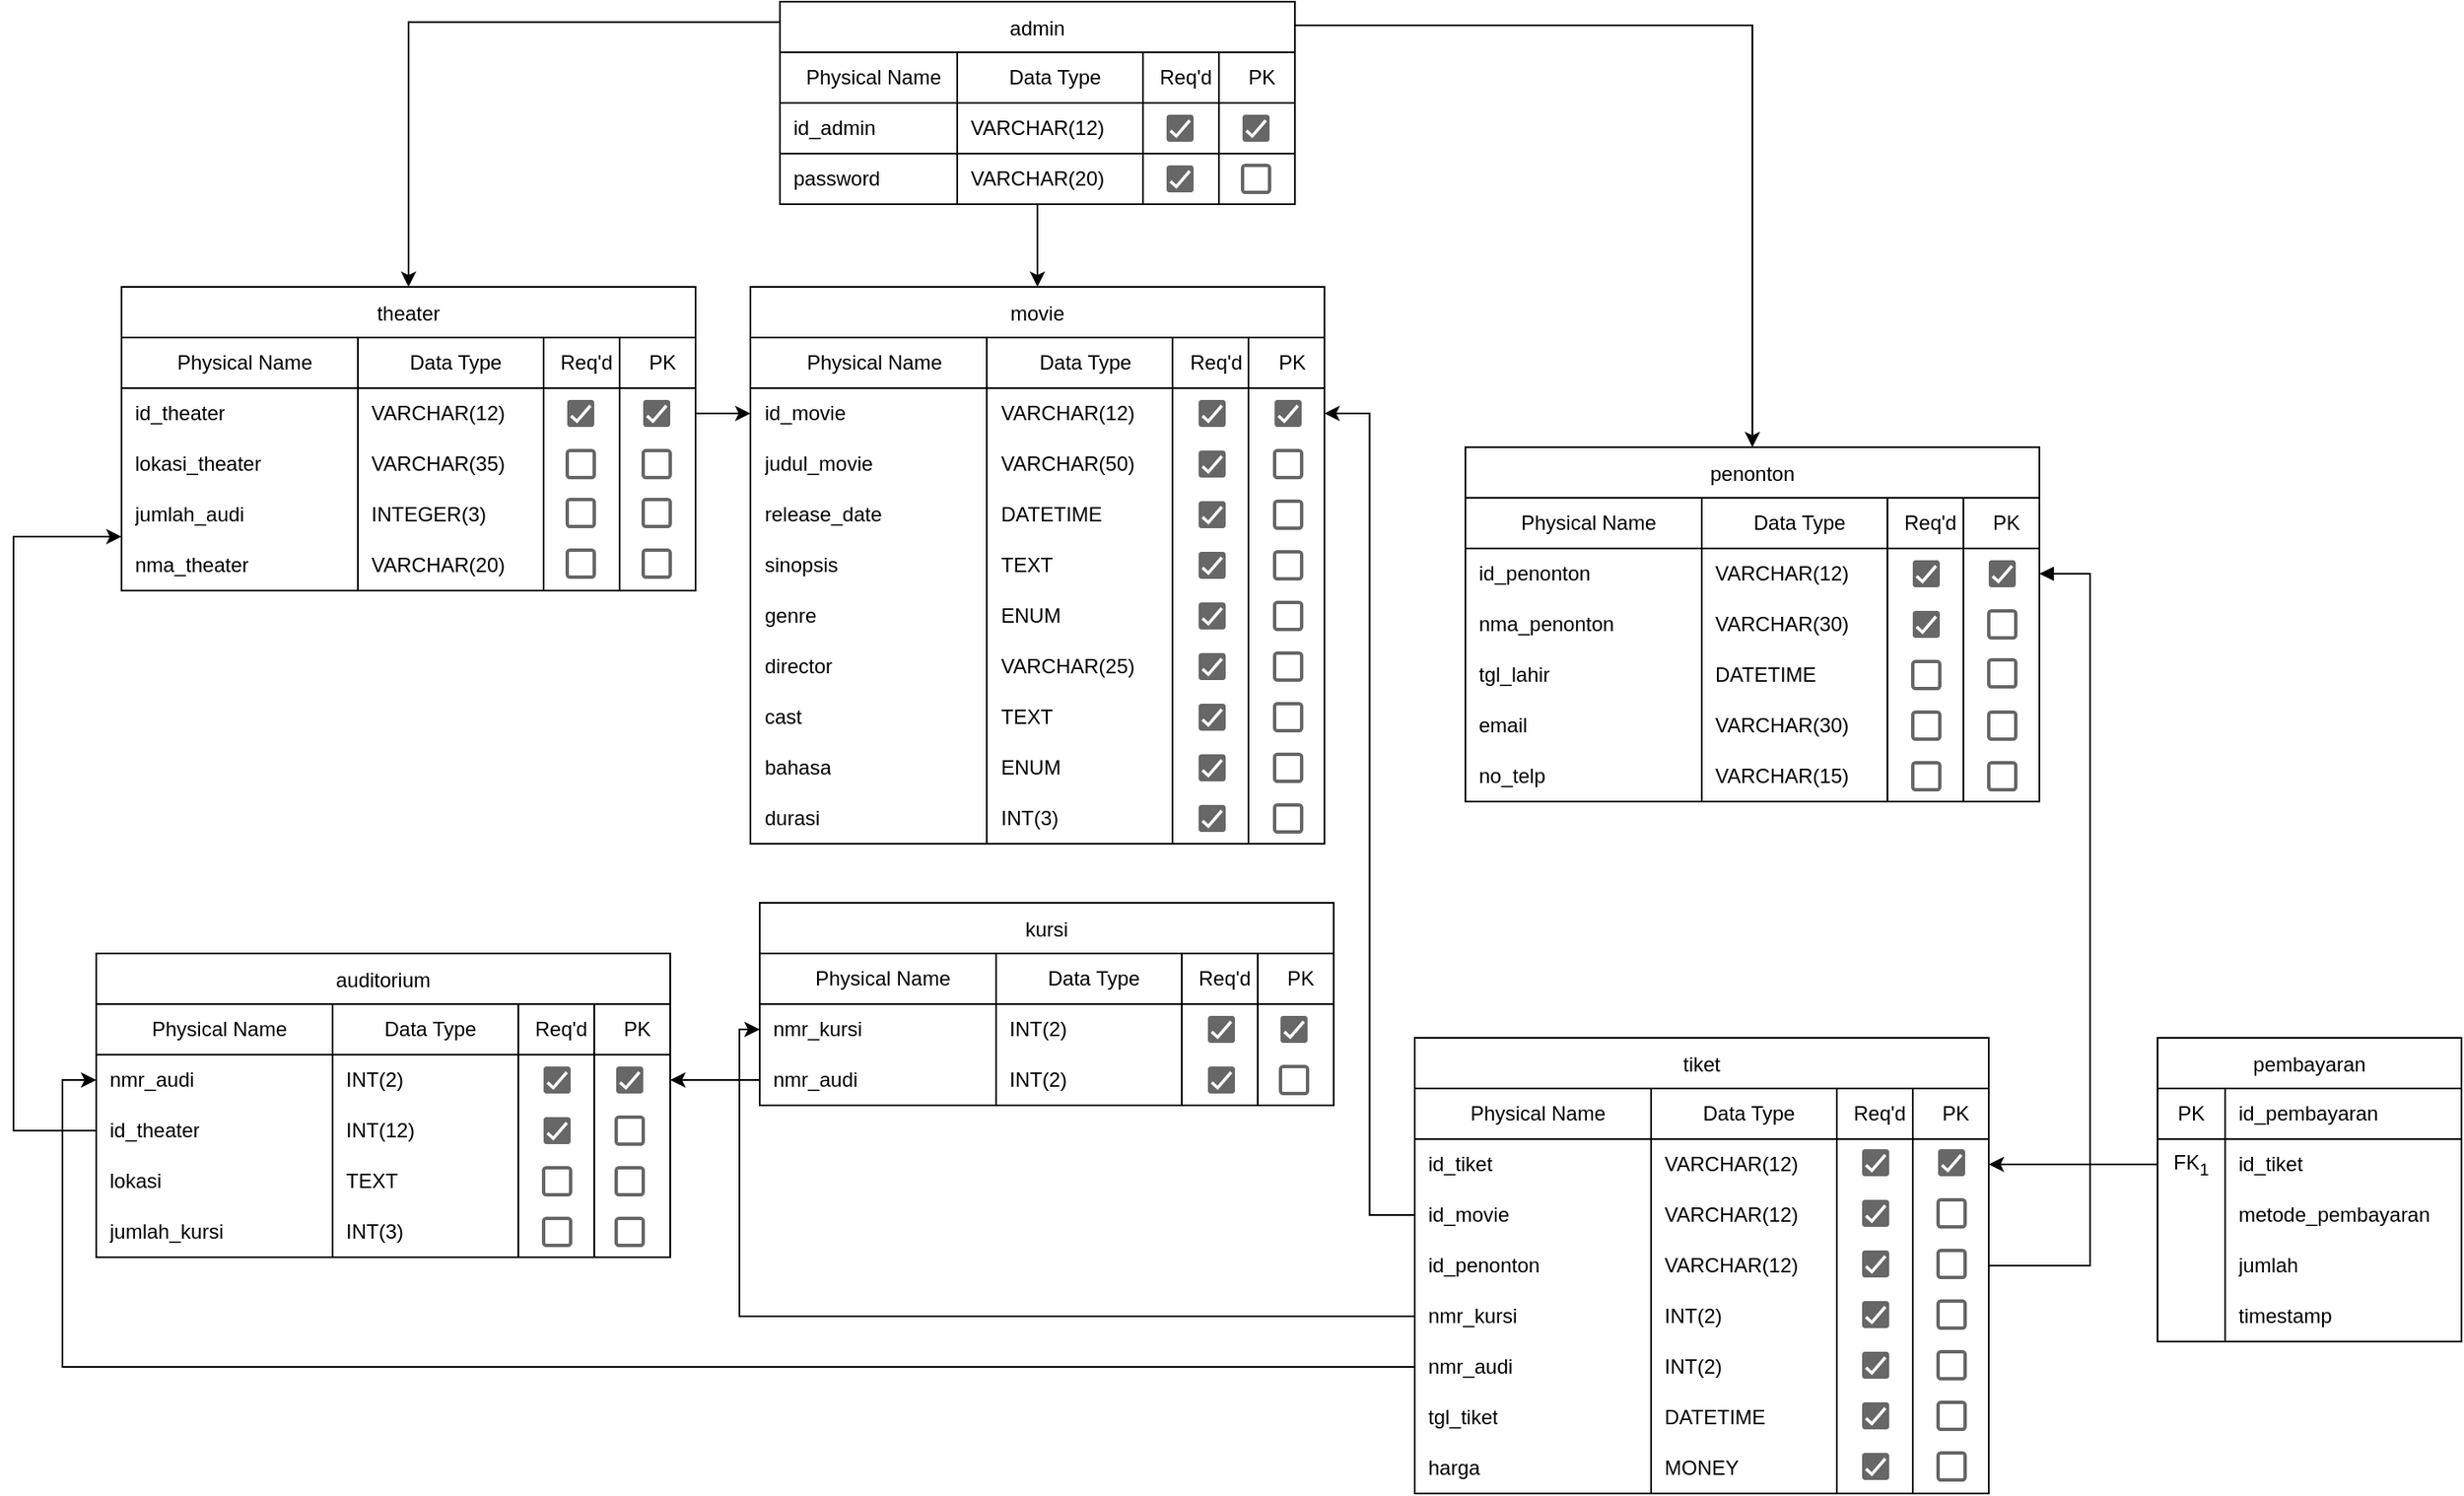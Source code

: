 <mxfile version="22.0.8" type="github">
  <diagram id="C5RBs43oDa-KdzZeNtuy" name="Page-1">
    <mxGraphModel dx="409" dy="214" grid="1" gridSize="10" guides="1" tooltips="1" connect="1" arrows="1" fold="1" page="1" pageScale="1" pageWidth="827" pageHeight="1169" math="0" shadow="0">
      <root>
        <mxCell id="WIyWlLk6GJQsqaUBKTNV-0" />
        <mxCell id="WIyWlLk6GJQsqaUBKTNV-1" parent="WIyWlLk6GJQsqaUBKTNV-0" />
        <mxCell id="dtBfUttSNfhgkL2TdTeO-0" value="theater" style="shape=table;startSize=30;container=1;collapsible=0;childLayout=tableLayout;fixedRows=1;rowLines=0;fontStyle=0;strokeColor=default;fontSize=12;" vertex="1" parent="WIyWlLk6GJQsqaUBKTNV-1">
          <mxGeometry x="74" y="255" width="340" height="180" as="geometry" />
        </mxCell>
        <mxCell id="dtBfUttSNfhgkL2TdTeO-150" style="shape=tableRow;horizontal=0;startSize=0;swimlaneHead=0;swimlaneBody=0;top=0;left=0;bottom=0;right=0;collapsible=0;dropTarget=0;fillColor=none;points=[[0,0.5],[1,0.5]];portConstraint=eastwest;strokeColor=inherit;fontSize=12;" vertex="1" parent="dtBfUttSNfhgkL2TdTeO-0">
          <mxGeometry y="30" width="340" height="30" as="geometry" />
        </mxCell>
        <mxCell id="dtBfUttSNfhgkL2TdTeO-151" value="Physical Name" style="shape=partialRectangle;html=1;whiteSpace=wrap;connectable=0;fillColor=none;top=0;left=0;bottom=1;right=0;align=center;spacingLeft=6;overflow=hidden;strokeColor=inherit;fontSize=12;strokeWidth=1;" vertex="1" parent="dtBfUttSNfhgkL2TdTeO-150">
          <mxGeometry width="140" height="30" as="geometry">
            <mxRectangle width="140" height="30" as="alternateBounds" />
          </mxGeometry>
        </mxCell>
        <mxCell id="dtBfUttSNfhgkL2TdTeO-162" value="Data Type" style="shape=partialRectangle;html=1;whiteSpace=wrap;connectable=0;fillColor=none;top=0;left=0;bottom=1;right=0;align=center;spacingLeft=6;overflow=hidden;strokeColor=inherit;fontSize=12;strokeWidth=1;" vertex="1" parent="dtBfUttSNfhgkL2TdTeO-150">
          <mxGeometry x="140" width="110" height="30" as="geometry">
            <mxRectangle width="110" height="30" as="alternateBounds" />
          </mxGeometry>
        </mxCell>
        <mxCell id="dtBfUttSNfhgkL2TdTeO-157" value="Req&#39;d" style="shape=partialRectangle;html=1;whiteSpace=wrap;connectable=0;fillColor=none;top=0;left=0;bottom=1;right=0;align=center;spacingLeft=6;overflow=hidden;strokeColor=inherit;fontSize=12;strokeWidth=1;" vertex="1" parent="dtBfUttSNfhgkL2TdTeO-150">
          <mxGeometry x="250" width="45" height="30" as="geometry">
            <mxRectangle width="45" height="30" as="alternateBounds" />
          </mxGeometry>
        </mxCell>
        <mxCell id="dtBfUttSNfhgkL2TdTeO-152" value="PK" style="shape=partialRectangle;html=1;whiteSpace=wrap;connectable=0;fillColor=none;top=0;left=0;bottom=1;right=0;align=center;spacingLeft=6;overflow=hidden;strokeColor=inherit;fontSize=12;strokeWidth=1;" vertex="1" parent="dtBfUttSNfhgkL2TdTeO-150">
          <mxGeometry x="295" width="45" height="30" as="geometry">
            <mxRectangle width="45" height="30" as="alternateBounds" />
          </mxGeometry>
        </mxCell>
        <mxCell id="dtBfUttSNfhgkL2TdTeO-1" value="" style="shape=tableRow;horizontal=0;startSize=0;swimlaneHead=0;swimlaneBody=0;top=0;left=0;bottom=0;right=0;collapsible=0;dropTarget=0;fillColor=none;points=[[0,0.5],[1,0.5]];portConstraint=eastwest;strokeColor=inherit;fontSize=12;" vertex="1" parent="dtBfUttSNfhgkL2TdTeO-0">
          <mxGeometry y="60" width="340" height="30" as="geometry" />
        </mxCell>
        <mxCell id="dtBfUttSNfhgkL2TdTeO-3" value="id_theater" style="shape=partialRectangle;html=1;whiteSpace=wrap;connectable=0;fillColor=none;top=0;left=0;bottom=0;right=0;align=left;spacingLeft=6;overflow=hidden;strokeColor=inherit;fontSize=12;strokeWidth=1;" vertex="1" parent="dtBfUttSNfhgkL2TdTeO-1">
          <mxGeometry width="140" height="30" as="geometry">
            <mxRectangle width="140" height="30" as="alternateBounds" />
          </mxGeometry>
        </mxCell>
        <mxCell id="dtBfUttSNfhgkL2TdTeO-163" value="VARCHAR(12)" style="shape=partialRectangle;html=1;whiteSpace=wrap;connectable=0;fillColor=none;top=0;left=0;bottom=0;right=0;align=left;spacingLeft=6;overflow=hidden;strokeColor=inherit;fontSize=12;strokeWidth=1;" vertex="1" parent="dtBfUttSNfhgkL2TdTeO-1">
          <mxGeometry x="140" width="110" height="30" as="geometry">
            <mxRectangle width="110" height="30" as="alternateBounds" />
          </mxGeometry>
        </mxCell>
        <mxCell id="dtBfUttSNfhgkL2TdTeO-158" style="shape=partialRectangle;html=1;whiteSpace=wrap;connectable=0;fillColor=none;top=0;left=0;bottom=0;right=0;align=left;spacingLeft=6;overflow=hidden;strokeColor=inherit;fontSize=12;strokeWidth=1;" vertex="1" parent="dtBfUttSNfhgkL2TdTeO-1">
          <mxGeometry x="250" width="45" height="30" as="geometry">
            <mxRectangle width="45" height="30" as="alternateBounds" />
          </mxGeometry>
        </mxCell>
        <mxCell id="dtBfUttSNfhgkL2TdTeO-153" style="shape=partialRectangle;html=1;whiteSpace=wrap;connectable=0;fillColor=none;top=0;left=0;bottom=0;right=0;align=left;spacingLeft=6;overflow=hidden;strokeColor=inherit;fontSize=12;strokeWidth=1;" vertex="1" parent="dtBfUttSNfhgkL2TdTeO-1">
          <mxGeometry x="295" width="45" height="30" as="geometry">
            <mxRectangle width="45" height="30" as="alternateBounds" />
          </mxGeometry>
        </mxCell>
        <mxCell id="dtBfUttSNfhgkL2TdTeO-4" value="" style="shape=tableRow;horizontal=0;startSize=0;swimlaneHead=0;swimlaneBody=0;top=0;left=0;bottom=0;right=0;collapsible=0;dropTarget=0;fillColor=none;points=[[0,0.5],[1,0.5]];portConstraint=eastwest;strokeColor=inherit;fontSize=12;" vertex="1" parent="dtBfUttSNfhgkL2TdTeO-0">
          <mxGeometry y="90" width="340" height="30" as="geometry" />
        </mxCell>
        <mxCell id="dtBfUttSNfhgkL2TdTeO-6" value="lokasi_theater" style="shape=partialRectangle;html=1;whiteSpace=wrap;connectable=0;fillColor=none;top=0;left=0;bottom=0;right=0;align=left;spacingLeft=6;overflow=hidden;strokeColor=inherit;fontSize=12;" vertex="1" parent="dtBfUttSNfhgkL2TdTeO-4">
          <mxGeometry width="140" height="30" as="geometry">
            <mxRectangle width="140" height="30" as="alternateBounds" />
          </mxGeometry>
        </mxCell>
        <mxCell id="dtBfUttSNfhgkL2TdTeO-164" value="VARCHAR(35)" style="shape=partialRectangle;html=1;whiteSpace=wrap;connectable=0;fillColor=none;top=0;left=0;bottom=0;right=0;align=left;spacingLeft=6;overflow=hidden;strokeColor=inherit;fontSize=12;" vertex="1" parent="dtBfUttSNfhgkL2TdTeO-4">
          <mxGeometry x="140" width="110" height="30" as="geometry">
            <mxRectangle width="110" height="30" as="alternateBounds" />
          </mxGeometry>
        </mxCell>
        <mxCell id="dtBfUttSNfhgkL2TdTeO-159" style="shape=partialRectangle;html=1;whiteSpace=wrap;connectable=0;fillColor=none;top=0;left=0;bottom=0;right=0;align=left;spacingLeft=6;overflow=hidden;strokeColor=inherit;fontSize=12;" vertex="1" parent="dtBfUttSNfhgkL2TdTeO-4">
          <mxGeometry x="250" width="45" height="30" as="geometry">
            <mxRectangle width="45" height="30" as="alternateBounds" />
          </mxGeometry>
        </mxCell>
        <mxCell id="dtBfUttSNfhgkL2TdTeO-154" style="shape=partialRectangle;html=1;whiteSpace=wrap;connectable=0;fillColor=none;top=0;left=0;bottom=0;right=0;align=left;spacingLeft=6;overflow=hidden;strokeColor=inherit;fontSize=12;" vertex="1" parent="dtBfUttSNfhgkL2TdTeO-4">
          <mxGeometry x="295" width="45" height="30" as="geometry">
            <mxRectangle width="45" height="30" as="alternateBounds" />
          </mxGeometry>
        </mxCell>
        <mxCell id="dtBfUttSNfhgkL2TdTeO-7" value="" style="shape=tableRow;horizontal=0;startSize=0;swimlaneHead=0;swimlaneBody=0;top=0;left=0;bottom=0;right=0;collapsible=0;dropTarget=0;fillColor=none;points=[[0,0.5],[1,0.5]];portConstraint=eastwest;strokeColor=inherit;fontSize=12;" vertex="1" parent="dtBfUttSNfhgkL2TdTeO-0">
          <mxGeometry y="120" width="340" height="30" as="geometry" />
        </mxCell>
        <mxCell id="dtBfUttSNfhgkL2TdTeO-9" value="jumlah_audi" style="shape=partialRectangle;html=1;whiteSpace=wrap;connectable=0;fillColor=none;top=0;left=0;bottom=0;right=0;align=left;spacingLeft=6;overflow=hidden;strokeColor=inherit;fontSize=12;" vertex="1" parent="dtBfUttSNfhgkL2TdTeO-7">
          <mxGeometry width="140" height="30" as="geometry">
            <mxRectangle width="140" height="30" as="alternateBounds" />
          </mxGeometry>
        </mxCell>
        <mxCell id="dtBfUttSNfhgkL2TdTeO-165" value="INTEGER(3)" style="shape=partialRectangle;html=1;whiteSpace=wrap;connectable=0;fillColor=none;top=0;left=0;bottom=0;right=0;align=left;spacingLeft=6;overflow=hidden;strokeColor=inherit;fontSize=12;" vertex="1" parent="dtBfUttSNfhgkL2TdTeO-7">
          <mxGeometry x="140" width="110" height="30" as="geometry">
            <mxRectangle width="110" height="30" as="alternateBounds" />
          </mxGeometry>
        </mxCell>
        <mxCell id="dtBfUttSNfhgkL2TdTeO-160" style="shape=partialRectangle;html=1;whiteSpace=wrap;connectable=0;fillColor=none;top=0;left=0;bottom=0;right=0;align=left;spacingLeft=6;overflow=hidden;strokeColor=inherit;fontSize=12;" vertex="1" parent="dtBfUttSNfhgkL2TdTeO-7">
          <mxGeometry x="250" width="45" height="30" as="geometry">
            <mxRectangle width="45" height="30" as="alternateBounds" />
          </mxGeometry>
        </mxCell>
        <mxCell id="dtBfUttSNfhgkL2TdTeO-155" style="shape=partialRectangle;html=1;whiteSpace=wrap;connectable=0;fillColor=none;top=0;left=0;bottom=0;right=0;align=left;spacingLeft=6;overflow=hidden;strokeColor=inherit;fontSize=12;" vertex="1" parent="dtBfUttSNfhgkL2TdTeO-7">
          <mxGeometry x="295" width="45" height="30" as="geometry">
            <mxRectangle width="45" height="30" as="alternateBounds" />
          </mxGeometry>
        </mxCell>
        <mxCell id="dtBfUttSNfhgkL2TdTeO-10" style="shape=tableRow;horizontal=0;startSize=0;swimlaneHead=0;swimlaneBody=0;top=0;left=0;bottom=0;right=0;collapsible=0;dropTarget=0;fillColor=none;points=[[0,0.5],[1,0.5]];portConstraint=eastwest;strokeColor=inherit;fontSize=12;" vertex="1" parent="dtBfUttSNfhgkL2TdTeO-0">
          <mxGeometry y="150" width="340" height="30" as="geometry" />
        </mxCell>
        <mxCell id="dtBfUttSNfhgkL2TdTeO-12" value="nma_theater" style="shape=partialRectangle;html=1;whiteSpace=wrap;connectable=0;fillColor=none;top=0;left=0;bottom=0;right=0;align=left;spacingLeft=6;overflow=hidden;strokeColor=inherit;fontSize=12;" vertex="1" parent="dtBfUttSNfhgkL2TdTeO-10">
          <mxGeometry width="140" height="30" as="geometry">
            <mxRectangle width="140" height="30" as="alternateBounds" />
          </mxGeometry>
        </mxCell>
        <mxCell id="dtBfUttSNfhgkL2TdTeO-166" value="VARCHAR(20)" style="shape=partialRectangle;html=1;whiteSpace=wrap;connectable=0;fillColor=none;top=0;left=0;bottom=0;right=0;align=left;spacingLeft=6;overflow=hidden;strokeColor=inherit;fontSize=12;" vertex="1" parent="dtBfUttSNfhgkL2TdTeO-10">
          <mxGeometry x="140" width="110" height="30" as="geometry">
            <mxRectangle width="110" height="30" as="alternateBounds" />
          </mxGeometry>
        </mxCell>
        <mxCell id="dtBfUttSNfhgkL2TdTeO-161" style="shape=partialRectangle;html=1;whiteSpace=wrap;connectable=0;fillColor=none;top=0;left=0;bottom=0;right=0;align=left;spacingLeft=6;overflow=hidden;strokeColor=inherit;fontSize=12;" vertex="1" parent="dtBfUttSNfhgkL2TdTeO-10">
          <mxGeometry x="250" width="45" height="30" as="geometry">
            <mxRectangle width="45" height="30" as="alternateBounds" />
          </mxGeometry>
        </mxCell>
        <mxCell id="dtBfUttSNfhgkL2TdTeO-156" style="shape=partialRectangle;html=1;whiteSpace=wrap;connectable=0;fillColor=none;top=0;left=0;bottom=0;right=0;align=left;spacingLeft=6;overflow=hidden;strokeColor=inherit;fontSize=12;" vertex="1" parent="dtBfUttSNfhgkL2TdTeO-10">
          <mxGeometry x="295" width="45" height="30" as="geometry">
            <mxRectangle width="45" height="30" as="alternateBounds" />
          </mxGeometry>
        </mxCell>
        <mxCell id="dtBfUttSNfhgkL2TdTeO-13" value="movie" style="shape=table;startSize=30;container=1;collapsible=0;childLayout=tableLayout;fixedRows=1;rowLines=0;fontStyle=0;strokeColor=default;fontSize=12;" vertex="1" parent="WIyWlLk6GJQsqaUBKTNV-1">
          <mxGeometry x="446.5" y="255" width="340" height="330" as="geometry" />
        </mxCell>
        <mxCell id="dtBfUttSNfhgkL2TdTeO-178" style="shape=tableRow;horizontal=0;startSize=0;swimlaneHead=0;swimlaneBody=0;top=0;left=0;bottom=0;right=0;collapsible=0;dropTarget=0;fillColor=none;points=[[0,0.5],[1,0.5]];portConstraint=eastwest;strokeColor=inherit;fontSize=12;" vertex="1" parent="dtBfUttSNfhgkL2TdTeO-13">
          <mxGeometry y="30" width="340" height="30" as="geometry" />
        </mxCell>
        <mxCell id="dtBfUttSNfhgkL2TdTeO-179" value="Physical Name" style="shape=partialRectangle;html=1;whiteSpace=wrap;connectable=0;fillColor=none;top=0;left=0;bottom=1;right=0;align=center;spacingLeft=6;overflow=hidden;strokeColor=inherit;fontSize=12;strokeWidth=1;" vertex="1" parent="dtBfUttSNfhgkL2TdTeO-178">
          <mxGeometry width="140" height="30" as="geometry">
            <mxRectangle width="140" height="30" as="alternateBounds" />
          </mxGeometry>
        </mxCell>
        <mxCell id="dtBfUttSNfhgkL2TdTeO-180" value="Data Type" style="shape=partialRectangle;html=1;whiteSpace=wrap;connectable=0;fillColor=none;top=0;left=0;bottom=1;right=0;align=center;spacingLeft=6;overflow=hidden;strokeColor=inherit;fontSize=12;strokeWidth=1;" vertex="1" parent="dtBfUttSNfhgkL2TdTeO-178">
          <mxGeometry x="140" width="110" height="30" as="geometry">
            <mxRectangle width="110" height="30" as="alternateBounds" />
          </mxGeometry>
        </mxCell>
        <mxCell id="dtBfUttSNfhgkL2TdTeO-190" value="Req&#39;d" style="shape=partialRectangle;html=1;whiteSpace=wrap;connectable=0;fillColor=none;top=0;left=0;bottom=1;right=0;align=center;spacingLeft=6;overflow=hidden;strokeColor=inherit;fontSize=12;strokeWidth=1;" vertex="1" parent="dtBfUttSNfhgkL2TdTeO-178">
          <mxGeometry x="250" width="45" height="30" as="geometry">
            <mxRectangle width="45" height="30" as="alternateBounds" />
          </mxGeometry>
        </mxCell>
        <mxCell id="dtBfUttSNfhgkL2TdTeO-210" value="PK" style="shape=partialRectangle;html=1;whiteSpace=wrap;connectable=0;fillColor=none;top=0;left=0;bottom=1;right=0;align=center;spacingLeft=6;overflow=hidden;strokeColor=inherit;fontSize=12;strokeWidth=1;" vertex="1" parent="dtBfUttSNfhgkL2TdTeO-178">
          <mxGeometry x="295" width="45" height="30" as="geometry">
            <mxRectangle width="45" height="30" as="alternateBounds" />
          </mxGeometry>
        </mxCell>
        <mxCell id="dtBfUttSNfhgkL2TdTeO-14" value="" style="shape=tableRow;horizontal=0;startSize=0;swimlaneHead=0;swimlaneBody=0;top=0;left=0;bottom=0;right=0;collapsible=0;dropTarget=0;fillColor=none;points=[[0,0.5],[1,0.5]];portConstraint=eastwest;strokeColor=inherit;fontSize=12;" vertex="1" parent="dtBfUttSNfhgkL2TdTeO-13">
          <mxGeometry y="60" width="340" height="30" as="geometry" />
        </mxCell>
        <mxCell id="dtBfUttSNfhgkL2TdTeO-16" value="id_movie" style="shape=partialRectangle;html=1;whiteSpace=wrap;connectable=0;fillColor=none;top=0;left=0;bottom=0;right=0;align=left;spacingLeft=6;overflow=hidden;strokeColor=inherit;fontSize=12;strokeWidth=1;" vertex="1" parent="dtBfUttSNfhgkL2TdTeO-14">
          <mxGeometry width="140" height="30" as="geometry">
            <mxRectangle width="140" height="30" as="alternateBounds" />
          </mxGeometry>
        </mxCell>
        <mxCell id="dtBfUttSNfhgkL2TdTeO-181" value="VARCHAR(12)" style="shape=partialRectangle;html=1;whiteSpace=wrap;connectable=0;fillColor=none;top=0;left=0;bottom=0;right=0;align=left;spacingLeft=6;overflow=hidden;strokeColor=inherit;fontSize=12;strokeWidth=1;" vertex="1" parent="dtBfUttSNfhgkL2TdTeO-14">
          <mxGeometry x="140" width="110" height="30" as="geometry">
            <mxRectangle width="110" height="30" as="alternateBounds" />
          </mxGeometry>
        </mxCell>
        <mxCell id="dtBfUttSNfhgkL2TdTeO-191" style="shape=partialRectangle;html=1;whiteSpace=wrap;connectable=0;fillColor=none;top=0;left=0;bottom=0;right=0;align=left;spacingLeft=6;overflow=hidden;strokeColor=inherit;fontSize=12;strokeWidth=1;" vertex="1" parent="dtBfUttSNfhgkL2TdTeO-14">
          <mxGeometry x="250" width="45" height="30" as="geometry">
            <mxRectangle width="45" height="30" as="alternateBounds" />
          </mxGeometry>
        </mxCell>
        <mxCell id="dtBfUttSNfhgkL2TdTeO-211" style="shape=partialRectangle;html=1;whiteSpace=wrap;connectable=0;fillColor=none;top=0;left=0;bottom=0;right=0;align=left;spacingLeft=6;overflow=hidden;strokeColor=inherit;fontSize=12;strokeWidth=1;" vertex="1" parent="dtBfUttSNfhgkL2TdTeO-14">
          <mxGeometry x="295" width="45" height="30" as="geometry">
            <mxRectangle width="45" height="30" as="alternateBounds" />
          </mxGeometry>
        </mxCell>
        <mxCell id="dtBfUttSNfhgkL2TdTeO-17" style="shape=tableRow;horizontal=0;startSize=0;swimlaneHead=0;swimlaneBody=0;top=0;left=0;bottom=0;right=0;collapsible=0;dropTarget=0;fillColor=none;points=[[0,0.5],[1,0.5]];portConstraint=eastwest;strokeColor=inherit;fontSize=12;" vertex="1" parent="dtBfUttSNfhgkL2TdTeO-13">
          <mxGeometry y="90" width="340" height="30" as="geometry" />
        </mxCell>
        <mxCell id="dtBfUttSNfhgkL2TdTeO-19" value="judul_movie" style="shape=partialRectangle;html=1;whiteSpace=wrap;connectable=0;fillColor=none;top=0;left=0;bottom=0;right=0;align=left;spacingLeft=6;overflow=hidden;strokeColor=inherit;fontSize=12;" vertex="1" parent="dtBfUttSNfhgkL2TdTeO-17">
          <mxGeometry width="140" height="30" as="geometry">
            <mxRectangle width="140" height="30" as="alternateBounds" />
          </mxGeometry>
        </mxCell>
        <mxCell id="dtBfUttSNfhgkL2TdTeO-182" value="VARCHAR(50)" style="shape=partialRectangle;html=1;whiteSpace=wrap;connectable=0;fillColor=none;top=0;left=0;bottom=0;right=0;align=left;spacingLeft=6;overflow=hidden;strokeColor=inherit;fontSize=12;" vertex="1" parent="dtBfUttSNfhgkL2TdTeO-17">
          <mxGeometry x="140" width="110" height="30" as="geometry">
            <mxRectangle width="110" height="30" as="alternateBounds" />
          </mxGeometry>
        </mxCell>
        <mxCell id="dtBfUttSNfhgkL2TdTeO-192" style="shape=partialRectangle;html=1;whiteSpace=wrap;connectable=0;fillColor=none;top=0;left=0;bottom=0;right=0;align=left;spacingLeft=6;overflow=hidden;strokeColor=inherit;fontSize=12;" vertex="1" parent="dtBfUttSNfhgkL2TdTeO-17">
          <mxGeometry x="250" width="45" height="30" as="geometry">
            <mxRectangle width="45" height="30" as="alternateBounds" />
          </mxGeometry>
        </mxCell>
        <mxCell id="dtBfUttSNfhgkL2TdTeO-212" style="shape=partialRectangle;html=1;whiteSpace=wrap;connectable=0;fillColor=none;top=0;left=0;bottom=0;right=0;align=left;spacingLeft=6;overflow=hidden;strokeColor=inherit;fontSize=12;" vertex="1" parent="dtBfUttSNfhgkL2TdTeO-17">
          <mxGeometry x="295" width="45" height="30" as="geometry">
            <mxRectangle width="45" height="30" as="alternateBounds" />
          </mxGeometry>
        </mxCell>
        <mxCell id="dtBfUttSNfhgkL2TdTeO-20" style="shape=tableRow;horizontal=0;startSize=0;swimlaneHead=0;swimlaneBody=0;top=0;left=0;bottom=0;right=0;collapsible=0;dropTarget=0;fillColor=none;points=[[0,0.5],[1,0.5]];portConstraint=eastwest;strokeColor=inherit;fontSize=12;" vertex="1" parent="dtBfUttSNfhgkL2TdTeO-13">
          <mxGeometry y="120" width="340" height="30" as="geometry" />
        </mxCell>
        <mxCell id="dtBfUttSNfhgkL2TdTeO-22" value="release_date" style="shape=partialRectangle;html=1;whiteSpace=wrap;connectable=0;fillColor=none;top=0;left=0;bottom=0;right=0;align=left;spacingLeft=6;overflow=hidden;strokeColor=inherit;fontSize=12;" vertex="1" parent="dtBfUttSNfhgkL2TdTeO-20">
          <mxGeometry width="140" height="30" as="geometry">
            <mxRectangle width="140" height="30" as="alternateBounds" />
          </mxGeometry>
        </mxCell>
        <mxCell id="dtBfUttSNfhgkL2TdTeO-183" value="DATETIME" style="shape=partialRectangle;html=1;whiteSpace=wrap;connectable=0;fillColor=none;top=0;left=0;bottom=0;right=0;align=left;spacingLeft=6;overflow=hidden;strokeColor=inherit;fontSize=12;" vertex="1" parent="dtBfUttSNfhgkL2TdTeO-20">
          <mxGeometry x="140" width="110" height="30" as="geometry">
            <mxRectangle width="110" height="30" as="alternateBounds" />
          </mxGeometry>
        </mxCell>
        <mxCell id="dtBfUttSNfhgkL2TdTeO-193" style="shape=partialRectangle;html=1;whiteSpace=wrap;connectable=0;fillColor=none;top=0;left=0;bottom=0;right=0;align=left;spacingLeft=6;overflow=hidden;strokeColor=inherit;fontSize=12;" vertex="1" parent="dtBfUttSNfhgkL2TdTeO-20">
          <mxGeometry x="250" width="45" height="30" as="geometry">
            <mxRectangle width="45" height="30" as="alternateBounds" />
          </mxGeometry>
        </mxCell>
        <mxCell id="dtBfUttSNfhgkL2TdTeO-213" style="shape=partialRectangle;html=1;whiteSpace=wrap;connectable=0;fillColor=none;top=0;left=0;bottom=0;right=0;align=left;spacingLeft=6;overflow=hidden;strokeColor=inherit;fontSize=12;" vertex="1" parent="dtBfUttSNfhgkL2TdTeO-20">
          <mxGeometry x="295" width="45" height="30" as="geometry">
            <mxRectangle width="45" height="30" as="alternateBounds" />
          </mxGeometry>
        </mxCell>
        <mxCell id="dtBfUttSNfhgkL2TdTeO-23" value="" style="shape=tableRow;horizontal=0;startSize=0;swimlaneHead=0;swimlaneBody=0;top=0;left=0;bottom=0;right=0;collapsible=0;dropTarget=0;fillColor=none;points=[[0,0.5],[1,0.5]];portConstraint=eastwest;strokeColor=inherit;fontSize=12;" vertex="1" parent="dtBfUttSNfhgkL2TdTeO-13">
          <mxGeometry y="150" width="340" height="30" as="geometry" />
        </mxCell>
        <mxCell id="dtBfUttSNfhgkL2TdTeO-25" value="sinopsis" style="shape=partialRectangle;html=1;whiteSpace=wrap;connectable=0;fillColor=none;top=0;left=0;bottom=0;right=0;align=left;spacingLeft=6;overflow=hidden;strokeColor=inherit;fontSize=12;" vertex="1" parent="dtBfUttSNfhgkL2TdTeO-23">
          <mxGeometry width="140" height="30" as="geometry">
            <mxRectangle width="140" height="30" as="alternateBounds" />
          </mxGeometry>
        </mxCell>
        <mxCell id="dtBfUttSNfhgkL2TdTeO-184" value="TEXT" style="shape=partialRectangle;html=1;whiteSpace=wrap;connectable=0;fillColor=none;top=0;left=0;bottom=0;right=0;align=left;spacingLeft=6;overflow=hidden;strokeColor=inherit;fontSize=12;" vertex="1" parent="dtBfUttSNfhgkL2TdTeO-23">
          <mxGeometry x="140" width="110" height="30" as="geometry">
            <mxRectangle width="110" height="30" as="alternateBounds" />
          </mxGeometry>
        </mxCell>
        <mxCell id="dtBfUttSNfhgkL2TdTeO-194" style="shape=partialRectangle;html=1;whiteSpace=wrap;connectable=0;fillColor=none;top=0;left=0;bottom=0;right=0;align=left;spacingLeft=6;overflow=hidden;strokeColor=inherit;fontSize=12;" vertex="1" parent="dtBfUttSNfhgkL2TdTeO-23">
          <mxGeometry x="250" width="45" height="30" as="geometry">
            <mxRectangle width="45" height="30" as="alternateBounds" />
          </mxGeometry>
        </mxCell>
        <mxCell id="dtBfUttSNfhgkL2TdTeO-214" style="shape=partialRectangle;html=1;whiteSpace=wrap;connectable=0;fillColor=none;top=0;left=0;bottom=0;right=0;align=left;spacingLeft=6;overflow=hidden;strokeColor=inherit;fontSize=12;" vertex="1" parent="dtBfUttSNfhgkL2TdTeO-23">
          <mxGeometry x="295" width="45" height="30" as="geometry">
            <mxRectangle width="45" height="30" as="alternateBounds" />
          </mxGeometry>
        </mxCell>
        <mxCell id="dtBfUttSNfhgkL2TdTeO-26" value="" style="shape=tableRow;horizontal=0;startSize=0;swimlaneHead=0;swimlaneBody=0;top=0;left=0;bottom=0;right=0;collapsible=0;dropTarget=0;fillColor=none;points=[[0,0.5],[1,0.5]];portConstraint=eastwest;strokeColor=inherit;fontSize=12;" vertex="1" parent="dtBfUttSNfhgkL2TdTeO-13">
          <mxGeometry y="180" width="340" height="30" as="geometry" />
        </mxCell>
        <mxCell id="dtBfUttSNfhgkL2TdTeO-28" value="genre" style="shape=partialRectangle;html=1;whiteSpace=wrap;connectable=0;fillColor=none;top=0;left=0;bottom=0;right=0;align=left;spacingLeft=6;overflow=hidden;strokeColor=inherit;fontSize=12;" vertex="1" parent="dtBfUttSNfhgkL2TdTeO-26">
          <mxGeometry width="140" height="30" as="geometry">
            <mxRectangle width="140" height="30" as="alternateBounds" />
          </mxGeometry>
        </mxCell>
        <mxCell id="dtBfUttSNfhgkL2TdTeO-185" value="ENUM" style="shape=partialRectangle;html=1;whiteSpace=wrap;connectable=0;fillColor=none;top=0;left=0;bottom=0;right=0;align=left;spacingLeft=6;overflow=hidden;strokeColor=inherit;fontSize=12;" vertex="1" parent="dtBfUttSNfhgkL2TdTeO-26">
          <mxGeometry x="140" width="110" height="30" as="geometry">
            <mxRectangle width="110" height="30" as="alternateBounds" />
          </mxGeometry>
        </mxCell>
        <mxCell id="dtBfUttSNfhgkL2TdTeO-195" style="shape=partialRectangle;html=1;whiteSpace=wrap;connectable=0;fillColor=none;top=0;left=0;bottom=0;right=0;align=left;spacingLeft=6;overflow=hidden;strokeColor=inherit;fontSize=12;" vertex="1" parent="dtBfUttSNfhgkL2TdTeO-26">
          <mxGeometry x="250" width="45" height="30" as="geometry">
            <mxRectangle width="45" height="30" as="alternateBounds" />
          </mxGeometry>
        </mxCell>
        <mxCell id="dtBfUttSNfhgkL2TdTeO-215" style="shape=partialRectangle;html=1;whiteSpace=wrap;connectable=0;fillColor=none;top=0;left=0;bottom=0;right=0;align=left;spacingLeft=6;overflow=hidden;strokeColor=inherit;fontSize=12;" vertex="1" parent="dtBfUttSNfhgkL2TdTeO-26">
          <mxGeometry x="295" width="45" height="30" as="geometry">
            <mxRectangle width="45" height="30" as="alternateBounds" />
          </mxGeometry>
        </mxCell>
        <mxCell id="dtBfUttSNfhgkL2TdTeO-29" style="shape=tableRow;horizontal=0;startSize=0;swimlaneHead=0;swimlaneBody=0;top=0;left=0;bottom=0;right=0;collapsible=0;dropTarget=0;fillColor=none;points=[[0,0.5],[1,0.5]];portConstraint=eastwest;strokeColor=inherit;fontSize=12;" vertex="1" parent="dtBfUttSNfhgkL2TdTeO-13">
          <mxGeometry y="210" width="340" height="30" as="geometry" />
        </mxCell>
        <mxCell id="dtBfUttSNfhgkL2TdTeO-31" value="director" style="shape=partialRectangle;html=1;whiteSpace=wrap;connectable=0;fillColor=none;top=0;left=0;bottom=0;right=0;align=left;spacingLeft=6;overflow=hidden;strokeColor=inherit;fontSize=12;" vertex="1" parent="dtBfUttSNfhgkL2TdTeO-29">
          <mxGeometry width="140" height="30" as="geometry">
            <mxRectangle width="140" height="30" as="alternateBounds" />
          </mxGeometry>
        </mxCell>
        <mxCell id="dtBfUttSNfhgkL2TdTeO-186" value="VARCHAR(25)" style="shape=partialRectangle;html=1;whiteSpace=wrap;connectable=0;fillColor=none;top=0;left=0;bottom=0;right=0;align=left;spacingLeft=6;overflow=hidden;strokeColor=inherit;fontSize=12;" vertex="1" parent="dtBfUttSNfhgkL2TdTeO-29">
          <mxGeometry x="140" width="110" height="30" as="geometry">
            <mxRectangle width="110" height="30" as="alternateBounds" />
          </mxGeometry>
        </mxCell>
        <mxCell id="dtBfUttSNfhgkL2TdTeO-196" style="shape=partialRectangle;html=1;whiteSpace=wrap;connectable=0;fillColor=none;top=0;left=0;bottom=0;right=0;align=left;spacingLeft=6;overflow=hidden;strokeColor=inherit;fontSize=12;" vertex="1" parent="dtBfUttSNfhgkL2TdTeO-29">
          <mxGeometry x="250" width="45" height="30" as="geometry">
            <mxRectangle width="45" height="30" as="alternateBounds" />
          </mxGeometry>
        </mxCell>
        <mxCell id="dtBfUttSNfhgkL2TdTeO-216" style="shape=partialRectangle;html=1;whiteSpace=wrap;connectable=0;fillColor=none;top=0;left=0;bottom=0;right=0;align=left;spacingLeft=6;overflow=hidden;strokeColor=inherit;fontSize=12;" vertex="1" parent="dtBfUttSNfhgkL2TdTeO-29">
          <mxGeometry x="295" width="45" height="30" as="geometry">
            <mxRectangle width="45" height="30" as="alternateBounds" />
          </mxGeometry>
        </mxCell>
        <mxCell id="dtBfUttSNfhgkL2TdTeO-32" style="shape=tableRow;horizontal=0;startSize=0;swimlaneHead=0;swimlaneBody=0;top=0;left=0;bottom=0;right=0;collapsible=0;dropTarget=0;fillColor=none;points=[[0,0.5],[1,0.5]];portConstraint=eastwest;strokeColor=inherit;fontSize=12;" vertex="1" parent="dtBfUttSNfhgkL2TdTeO-13">
          <mxGeometry y="240" width="340" height="30" as="geometry" />
        </mxCell>
        <mxCell id="dtBfUttSNfhgkL2TdTeO-34" value="cast" style="shape=partialRectangle;html=1;whiteSpace=wrap;connectable=0;fillColor=none;top=0;left=0;bottom=0;right=0;align=left;spacingLeft=6;overflow=hidden;strokeColor=inherit;fontSize=12;" vertex="1" parent="dtBfUttSNfhgkL2TdTeO-32">
          <mxGeometry width="140" height="30" as="geometry">
            <mxRectangle width="140" height="30" as="alternateBounds" />
          </mxGeometry>
        </mxCell>
        <mxCell id="dtBfUttSNfhgkL2TdTeO-187" value="TEXT" style="shape=partialRectangle;html=1;whiteSpace=wrap;connectable=0;fillColor=none;top=0;left=0;bottom=0;right=0;align=left;spacingLeft=6;overflow=hidden;strokeColor=inherit;fontSize=12;" vertex="1" parent="dtBfUttSNfhgkL2TdTeO-32">
          <mxGeometry x="140" width="110" height="30" as="geometry">
            <mxRectangle width="110" height="30" as="alternateBounds" />
          </mxGeometry>
        </mxCell>
        <mxCell id="dtBfUttSNfhgkL2TdTeO-197" style="shape=partialRectangle;html=1;whiteSpace=wrap;connectable=0;fillColor=none;top=0;left=0;bottom=0;right=0;align=left;spacingLeft=6;overflow=hidden;strokeColor=inherit;fontSize=12;" vertex="1" parent="dtBfUttSNfhgkL2TdTeO-32">
          <mxGeometry x="250" width="45" height="30" as="geometry">
            <mxRectangle width="45" height="30" as="alternateBounds" />
          </mxGeometry>
        </mxCell>
        <mxCell id="dtBfUttSNfhgkL2TdTeO-217" style="shape=partialRectangle;html=1;whiteSpace=wrap;connectable=0;fillColor=none;top=0;left=0;bottom=0;right=0;align=left;spacingLeft=6;overflow=hidden;strokeColor=inherit;fontSize=12;" vertex="1" parent="dtBfUttSNfhgkL2TdTeO-32">
          <mxGeometry x="295" width="45" height="30" as="geometry">
            <mxRectangle width="45" height="30" as="alternateBounds" />
          </mxGeometry>
        </mxCell>
        <mxCell id="dtBfUttSNfhgkL2TdTeO-35" style="shape=tableRow;horizontal=0;startSize=0;swimlaneHead=0;swimlaneBody=0;top=0;left=0;bottom=0;right=0;collapsible=0;dropTarget=0;fillColor=none;points=[[0,0.5],[1,0.5]];portConstraint=eastwest;strokeColor=inherit;fontSize=12;" vertex="1" parent="dtBfUttSNfhgkL2TdTeO-13">
          <mxGeometry y="270" width="340" height="30" as="geometry" />
        </mxCell>
        <mxCell id="dtBfUttSNfhgkL2TdTeO-37" value="bahasa" style="shape=partialRectangle;html=1;whiteSpace=wrap;connectable=0;fillColor=none;top=0;left=0;bottom=0;right=0;align=left;spacingLeft=6;overflow=hidden;strokeColor=inherit;fontSize=12;" vertex="1" parent="dtBfUttSNfhgkL2TdTeO-35">
          <mxGeometry width="140" height="30" as="geometry">
            <mxRectangle width="140" height="30" as="alternateBounds" />
          </mxGeometry>
        </mxCell>
        <mxCell id="dtBfUttSNfhgkL2TdTeO-188" value="ENUM" style="shape=partialRectangle;html=1;whiteSpace=wrap;connectable=0;fillColor=none;top=0;left=0;bottom=0;right=0;align=left;spacingLeft=6;overflow=hidden;strokeColor=inherit;fontSize=12;" vertex="1" parent="dtBfUttSNfhgkL2TdTeO-35">
          <mxGeometry x="140" width="110" height="30" as="geometry">
            <mxRectangle width="110" height="30" as="alternateBounds" />
          </mxGeometry>
        </mxCell>
        <mxCell id="dtBfUttSNfhgkL2TdTeO-198" style="shape=partialRectangle;html=1;whiteSpace=wrap;connectable=0;fillColor=none;top=0;left=0;bottom=0;right=0;align=left;spacingLeft=6;overflow=hidden;strokeColor=inherit;fontSize=12;" vertex="1" parent="dtBfUttSNfhgkL2TdTeO-35">
          <mxGeometry x="250" width="45" height="30" as="geometry">
            <mxRectangle width="45" height="30" as="alternateBounds" />
          </mxGeometry>
        </mxCell>
        <mxCell id="dtBfUttSNfhgkL2TdTeO-218" style="shape=partialRectangle;html=1;whiteSpace=wrap;connectable=0;fillColor=none;top=0;left=0;bottom=0;right=0;align=left;spacingLeft=6;overflow=hidden;strokeColor=inherit;fontSize=12;" vertex="1" parent="dtBfUttSNfhgkL2TdTeO-35">
          <mxGeometry x="295" width="45" height="30" as="geometry">
            <mxRectangle width="45" height="30" as="alternateBounds" />
          </mxGeometry>
        </mxCell>
        <mxCell id="dtBfUttSNfhgkL2TdTeO-38" style="shape=tableRow;horizontal=0;startSize=0;swimlaneHead=0;swimlaneBody=0;top=0;left=0;bottom=0;right=0;collapsible=0;dropTarget=0;fillColor=none;points=[[0,0.5],[1,0.5]];portConstraint=eastwest;strokeColor=inherit;fontSize=12;" vertex="1" parent="dtBfUttSNfhgkL2TdTeO-13">
          <mxGeometry y="300" width="340" height="30" as="geometry" />
        </mxCell>
        <mxCell id="dtBfUttSNfhgkL2TdTeO-40" value="durasi" style="shape=partialRectangle;html=1;whiteSpace=wrap;connectable=0;fillColor=none;top=0;left=0;bottom=0;right=0;align=left;spacingLeft=6;overflow=hidden;strokeColor=inherit;fontSize=12;" vertex="1" parent="dtBfUttSNfhgkL2TdTeO-38">
          <mxGeometry width="140" height="30" as="geometry">
            <mxRectangle width="140" height="30" as="alternateBounds" />
          </mxGeometry>
        </mxCell>
        <mxCell id="dtBfUttSNfhgkL2TdTeO-189" value="INT(3)" style="shape=partialRectangle;html=1;whiteSpace=wrap;connectable=0;fillColor=none;top=0;left=0;bottom=0;right=0;align=left;spacingLeft=6;overflow=hidden;strokeColor=inherit;fontSize=12;" vertex="1" parent="dtBfUttSNfhgkL2TdTeO-38">
          <mxGeometry x="140" width="110" height="30" as="geometry">
            <mxRectangle width="110" height="30" as="alternateBounds" />
          </mxGeometry>
        </mxCell>
        <mxCell id="dtBfUttSNfhgkL2TdTeO-199" style="shape=partialRectangle;html=1;whiteSpace=wrap;connectable=0;fillColor=none;top=0;left=0;bottom=0;right=0;align=left;spacingLeft=6;overflow=hidden;strokeColor=inherit;fontSize=12;" vertex="1" parent="dtBfUttSNfhgkL2TdTeO-38">
          <mxGeometry x="250" width="45" height="30" as="geometry">
            <mxRectangle width="45" height="30" as="alternateBounds" />
          </mxGeometry>
        </mxCell>
        <mxCell id="dtBfUttSNfhgkL2TdTeO-219" style="shape=partialRectangle;html=1;whiteSpace=wrap;connectable=0;fillColor=none;top=0;left=0;bottom=0;right=0;align=left;spacingLeft=6;overflow=hidden;strokeColor=inherit;fontSize=12;" vertex="1" parent="dtBfUttSNfhgkL2TdTeO-38">
          <mxGeometry x="295" width="45" height="30" as="geometry">
            <mxRectangle width="45" height="30" as="alternateBounds" />
          </mxGeometry>
        </mxCell>
        <mxCell id="dtBfUttSNfhgkL2TdTeO-41" value="tiket" style="shape=table;startSize=30;container=1;collapsible=0;childLayout=tableLayout;fixedRows=1;rowLines=0;fontStyle=0;strokeColor=default;fontSize=12;" vertex="1" parent="WIyWlLk6GJQsqaUBKTNV-1">
          <mxGeometry x="840" y="700" width="340" height="270" as="geometry" />
        </mxCell>
        <mxCell id="dtBfUttSNfhgkL2TdTeO-319" style="shape=tableRow;horizontal=0;startSize=0;swimlaneHead=0;swimlaneBody=0;top=0;left=0;bottom=0;right=0;collapsible=0;dropTarget=0;fillColor=none;points=[[0,0.5],[1,0.5]];portConstraint=eastwest;strokeColor=inherit;fontSize=12;" vertex="1" parent="dtBfUttSNfhgkL2TdTeO-41">
          <mxGeometry y="30" width="340" height="30" as="geometry" />
        </mxCell>
        <mxCell id="dtBfUttSNfhgkL2TdTeO-321" value="Physical Name" style="shape=partialRectangle;html=1;whiteSpace=wrap;connectable=0;fillColor=none;top=0;left=0;bottom=1;right=0;align=center;spacingLeft=6;overflow=hidden;strokeColor=inherit;fontSize=12;strokeWidth=1;" vertex="1" parent="dtBfUttSNfhgkL2TdTeO-319">
          <mxGeometry width="140" height="30" as="geometry">
            <mxRectangle width="140" height="30" as="alternateBounds" />
          </mxGeometry>
        </mxCell>
        <mxCell id="dtBfUttSNfhgkL2TdTeO-322" value="Data Type" style="shape=partialRectangle;html=1;whiteSpace=wrap;connectable=0;fillColor=none;top=0;left=0;bottom=1;right=0;align=center;spacingLeft=6;overflow=hidden;strokeColor=inherit;fontSize=12;strokeWidth=1;" vertex="1" parent="dtBfUttSNfhgkL2TdTeO-319">
          <mxGeometry x="140" width="110" height="30" as="geometry">
            <mxRectangle width="110" height="30" as="alternateBounds" />
          </mxGeometry>
        </mxCell>
        <mxCell id="dtBfUttSNfhgkL2TdTeO-330" value="Req&#39;d" style="shape=partialRectangle;html=1;whiteSpace=wrap;connectable=0;fillColor=none;top=0;left=0;bottom=1;right=0;align=center;spacingLeft=6;overflow=hidden;strokeColor=inherit;fontSize=12;strokeWidth=1;" vertex="1" parent="dtBfUttSNfhgkL2TdTeO-319">
          <mxGeometry x="250" width="45" height="30" as="geometry">
            <mxRectangle width="45" height="30" as="alternateBounds" />
          </mxGeometry>
        </mxCell>
        <mxCell id="dtBfUttSNfhgkL2TdTeO-338" value="PK" style="shape=partialRectangle;html=1;whiteSpace=wrap;connectable=0;fillColor=none;top=0;left=0;bottom=1;right=0;align=center;spacingLeft=6;overflow=hidden;strokeColor=inherit;fontSize=12;strokeWidth=1;" vertex="1" parent="dtBfUttSNfhgkL2TdTeO-319">
          <mxGeometry x="295" width="45" height="30" as="geometry">
            <mxRectangle width="45" height="30" as="alternateBounds" />
          </mxGeometry>
        </mxCell>
        <mxCell id="dtBfUttSNfhgkL2TdTeO-42" value="" style="shape=tableRow;horizontal=0;startSize=0;swimlaneHead=0;swimlaneBody=0;top=0;left=0;bottom=0;right=0;collapsible=0;dropTarget=0;fillColor=none;points=[[0,0.5],[1,0.5]];portConstraint=eastwest;strokeColor=inherit;fontSize=12;" vertex="1" parent="dtBfUttSNfhgkL2TdTeO-41">
          <mxGeometry y="60" width="340" height="30" as="geometry" />
        </mxCell>
        <mxCell id="dtBfUttSNfhgkL2TdTeO-44" value="id_tiket" style="shape=partialRectangle;html=1;whiteSpace=wrap;connectable=0;fillColor=none;top=0;left=0;bottom=0;right=0;align=left;spacingLeft=6;overflow=hidden;strokeColor=inherit;fontSize=12;strokeWidth=1;" vertex="1" parent="dtBfUttSNfhgkL2TdTeO-42">
          <mxGeometry width="140" height="30" as="geometry">
            <mxRectangle width="140" height="30" as="alternateBounds" />
          </mxGeometry>
        </mxCell>
        <mxCell id="dtBfUttSNfhgkL2TdTeO-323" value="VARCHAR(12)" style="shape=partialRectangle;html=1;whiteSpace=wrap;connectable=0;fillColor=none;top=0;left=0;bottom=0;right=0;align=left;spacingLeft=6;overflow=hidden;strokeColor=inherit;fontSize=12;strokeWidth=1;" vertex="1" parent="dtBfUttSNfhgkL2TdTeO-42">
          <mxGeometry x="140" width="110" height="30" as="geometry">
            <mxRectangle width="110" height="30" as="alternateBounds" />
          </mxGeometry>
        </mxCell>
        <mxCell id="dtBfUttSNfhgkL2TdTeO-331" style="shape=partialRectangle;html=1;whiteSpace=wrap;connectable=0;fillColor=none;top=0;left=0;bottom=0;right=0;align=left;spacingLeft=6;overflow=hidden;strokeColor=inherit;fontSize=12;strokeWidth=1;" vertex="1" parent="dtBfUttSNfhgkL2TdTeO-42">
          <mxGeometry x="250" width="45" height="30" as="geometry">
            <mxRectangle width="45" height="30" as="alternateBounds" />
          </mxGeometry>
        </mxCell>
        <mxCell id="dtBfUttSNfhgkL2TdTeO-339" style="shape=partialRectangle;html=1;whiteSpace=wrap;connectable=0;fillColor=none;top=0;left=0;bottom=0;right=0;align=left;spacingLeft=6;overflow=hidden;strokeColor=inherit;fontSize=12;strokeWidth=1;" vertex="1" parent="dtBfUttSNfhgkL2TdTeO-42">
          <mxGeometry x="295" width="45" height="30" as="geometry">
            <mxRectangle width="45" height="30" as="alternateBounds" />
          </mxGeometry>
        </mxCell>
        <mxCell id="dtBfUttSNfhgkL2TdTeO-45" style="shape=tableRow;horizontal=0;startSize=0;swimlaneHead=0;swimlaneBody=0;top=0;left=0;bottom=0;right=0;collapsible=0;dropTarget=0;fillColor=none;points=[[0,0.5],[1,0.5]];portConstraint=eastwest;strokeColor=inherit;fontSize=12;" vertex="1" parent="dtBfUttSNfhgkL2TdTeO-41">
          <mxGeometry y="90" width="340" height="30" as="geometry" />
        </mxCell>
        <mxCell id="dtBfUttSNfhgkL2TdTeO-47" value="id_movie" style="shape=partialRectangle;html=1;whiteSpace=wrap;connectable=0;fillColor=none;top=0;left=0;bottom=0;right=0;align=left;spacingLeft=6;overflow=hidden;strokeColor=inherit;fontSize=12;" vertex="1" parent="dtBfUttSNfhgkL2TdTeO-45">
          <mxGeometry width="140" height="30" as="geometry">
            <mxRectangle width="140" height="30" as="alternateBounds" />
          </mxGeometry>
        </mxCell>
        <mxCell id="dtBfUttSNfhgkL2TdTeO-324" value="VARCHAR(12)" style="shape=partialRectangle;html=1;whiteSpace=wrap;connectable=0;fillColor=none;top=0;left=0;bottom=0;right=0;align=left;spacingLeft=6;overflow=hidden;strokeColor=inherit;fontSize=12;" vertex="1" parent="dtBfUttSNfhgkL2TdTeO-45">
          <mxGeometry x="140" width="110" height="30" as="geometry">
            <mxRectangle width="110" height="30" as="alternateBounds" />
          </mxGeometry>
        </mxCell>
        <mxCell id="dtBfUttSNfhgkL2TdTeO-332" style="shape=partialRectangle;html=1;whiteSpace=wrap;connectable=0;fillColor=none;top=0;left=0;bottom=0;right=0;align=left;spacingLeft=6;overflow=hidden;strokeColor=inherit;fontSize=12;" vertex="1" parent="dtBfUttSNfhgkL2TdTeO-45">
          <mxGeometry x="250" width="45" height="30" as="geometry">
            <mxRectangle width="45" height="30" as="alternateBounds" />
          </mxGeometry>
        </mxCell>
        <mxCell id="dtBfUttSNfhgkL2TdTeO-340" style="shape=partialRectangle;html=1;whiteSpace=wrap;connectable=0;fillColor=none;top=0;left=0;bottom=0;right=0;align=left;spacingLeft=6;overflow=hidden;strokeColor=inherit;fontSize=12;" vertex="1" parent="dtBfUttSNfhgkL2TdTeO-45">
          <mxGeometry x="295" width="45" height="30" as="geometry">
            <mxRectangle width="45" height="30" as="alternateBounds" />
          </mxGeometry>
        </mxCell>
        <mxCell id="dtBfUttSNfhgkL2TdTeO-48" style="shape=tableRow;horizontal=0;startSize=0;swimlaneHead=0;swimlaneBody=0;top=0;left=0;bottom=0;right=0;collapsible=0;dropTarget=0;fillColor=none;points=[[0,0.5],[1,0.5]];portConstraint=eastwest;strokeColor=inherit;fontSize=12;" vertex="1" parent="dtBfUttSNfhgkL2TdTeO-41">
          <mxGeometry y="120" width="340" height="30" as="geometry" />
        </mxCell>
        <mxCell id="dtBfUttSNfhgkL2TdTeO-50" value="id_penonton" style="shape=partialRectangle;html=1;whiteSpace=wrap;connectable=0;fillColor=none;top=0;left=0;bottom=0;right=0;align=left;spacingLeft=6;overflow=hidden;strokeColor=inherit;fontSize=12;" vertex="1" parent="dtBfUttSNfhgkL2TdTeO-48">
          <mxGeometry width="140" height="30" as="geometry">
            <mxRectangle width="140" height="30" as="alternateBounds" />
          </mxGeometry>
        </mxCell>
        <mxCell id="dtBfUttSNfhgkL2TdTeO-325" value="VARCHAR(12)" style="shape=partialRectangle;html=1;whiteSpace=wrap;connectable=0;fillColor=none;top=0;left=0;bottom=0;right=0;align=left;spacingLeft=6;overflow=hidden;strokeColor=inherit;fontSize=12;" vertex="1" parent="dtBfUttSNfhgkL2TdTeO-48">
          <mxGeometry x="140" width="110" height="30" as="geometry">
            <mxRectangle width="110" height="30" as="alternateBounds" />
          </mxGeometry>
        </mxCell>
        <mxCell id="dtBfUttSNfhgkL2TdTeO-333" style="shape=partialRectangle;html=1;whiteSpace=wrap;connectable=0;fillColor=none;top=0;left=0;bottom=0;right=0;align=left;spacingLeft=6;overflow=hidden;strokeColor=inherit;fontSize=12;" vertex="1" parent="dtBfUttSNfhgkL2TdTeO-48">
          <mxGeometry x="250" width="45" height="30" as="geometry">
            <mxRectangle width="45" height="30" as="alternateBounds" />
          </mxGeometry>
        </mxCell>
        <mxCell id="dtBfUttSNfhgkL2TdTeO-341" style="shape=partialRectangle;html=1;whiteSpace=wrap;connectable=0;fillColor=none;top=0;left=0;bottom=0;right=0;align=left;spacingLeft=6;overflow=hidden;strokeColor=inherit;fontSize=12;" vertex="1" parent="dtBfUttSNfhgkL2TdTeO-48">
          <mxGeometry x="295" width="45" height="30" as="geometry">
            <mxRectangle width="45" height="30" as="alternateBounds" />
          </mxGeometry>
        </mxCell>
        <mxCell id="dtBfUttSNfhgkL2TdTeO-51" style="shape=tableRow;horizontal=0;startSize=0;swimlaneHead=0;swimlaneBody=0;top=0;left=0;bottom=0;right=0;collapsible=0;dropTarget=0;fillColor=none;points=[[0,0.5],[1,0.5]];portConstraint=eastwest;strokeColor=inherit;fontSize=12;" vertex="1" parent="dtBfUttSNfhgkL2TdTeO-41">
          <mxGeometry y="150" width="340" height="30" as="geometry" />
        </mxCell>
        <mxCell id="dtBfUttSNfhgkL2TdTeO-53" value="nmr_kursi" style="shape=partialRectangle;html=1;whiteSpace=wrap;connectable=0;fillColor=none;top=0;left=0;bottom=0;right=0;align=left;spacingLeft=6;overflow=hidden;strokeColor=inherit;fontSize=12;" vertex="1" parent="dtBfUttSNfhgkL2TdTeO-51">
          <mxGeometry width="140" height="30" as="geometry">
            <mxRectangle width="140" height="30" as="alternateBounds" />
          </mxGeometry>
        </mxCell>
        <mxCell id="dtBfUttSNfhgkL2TdTeO-326" value="INT(2)" style="shape=partialRectangle;html=1;whiteSpace=wrap;connectable=0;fillColor=none;top=0;left=0;bottom=0;right=0;align=left;spacingLeft=6;overflow=hidden;strokeColor=inherit;fontSize=12;" vertex="1" parent="dtBfUttSNfhgkL2TdTeO-51">
          <mxGeometry x="140" width="110" height="30" as="geometry">
            <mxRectangle width="110" height="30" as="alternateBounds" />
          </mxGeometry>
        </mxCell>
        <mxCell id="dtBfUttSNfhgkL2TdTeO-334" style="shape=partialRectangle;html=1;whiteSpace=wrap;connectable=0;fillColor=none;top=0;left=0;bottom=0;right=0;align=left;spacingLeft=6;overflow=hidden;strokeColor=inherit;fontSize=12;" vertex="1" parent="dtBfUttSNfhgkL2TdTeO-51">
          <mxGeometry x="250" width="45" height="30" as="geometry">
            <mxRectangle width="45" height="30" as="alternateBounds" />
          </mxGeometry>
        </mxCell>
        <mxCell id="dtBfUttSNfhgkL2TdTeO-342" style="shape=partialRectangle;html=1;whiteSpace=wrap;connectable=0;fillColor=none;top=0;left=0;bottom=0;right=0;align=left;spacingLeft=6;overflow=hidden;strokeColor=inherit;fontSize=12;" vertex="1" parent="dtBfUttSNfhgkL2TdTeO-51">
          <mxGeometry x="295" width="45" height="30" as="geometry">
            <mxRectangle width="45" height="30" as="alternateBounds" />
          </mxGeometry>
        </mxCell>
        <mxCell id="dtBfUttSNfhgkL2TdTeO-54" style="shape=tableRow;horizontal=0;startSize=0;swimlaneHead=0;swimlaneBody=0;top=0;left=0;bottom=0;right=0;collapsible=0;dropTarget=0;fillColor=none;points=[[0,0.5],[1,0.5]];portConstraint=eastwest;strokeColor=inherit;fontSize=12;" vertex="1" parent="dtBfUttSNfhgkL2TdTeO-41">
          <mxGeometry y="180" width="340" height="30" as="geometry" />
        </mxCell>
        <mxCell id="dtBfUttSNfhgkL2TdTeO-56" value="nmr_audi" style="shape=partialRectangle;html=1;whiteSpace=wrap;connectable=0;fillColor=none;top=0;left=0;bottom=0;right=0;align=left;spacingLeft=6;overflow=hidden;strokeColor=inherit;fontSize=12;" vertex="1" parent="dtBfUttSNfhgkL2TdTeO-54">
          <mxGeometry width="140" height="30" as="geometry">
            <mxRectangle width="140" height="30" as="alternateBounds" />
          </mxGeometry>
        </mxCell>
        <mxCell id="dtBfUttSNfhgkL2TdTeO-327" value="INT(2)" style="shape=partialRectangle;html=1;whiteSpace=wrap;connectable=0;fillColor=none;top=0;left=0;bottom=0;right=0;align=left;spacingLeft=6;overflow=hidden;strokeColor=inherit;fontSize=12;" vertex="1" parent="dtBfUttSNfhgkL2TdTeO-54">
          <mxGeometry x="140" width="110" height="30" as="geometry">
            <mxRectangle width="110" height="30" as="alternateBounds" />
          </mxGeometry>
        </mxCell>
        <mxCell id="dtBfUttSNfhgkL2TdTeO-335" style="shape=partialRectangle;html=1;whiteSpace=wrap;connectable=0;fillColor=none;top=0;left=0;bottom=0;right=0;align=left;spacingLeft=6;overflow=hidden;strokeColor=inherit;fontSize=12;" vertex="1" parent="dtBfUttSNfhgkL2TdTeO-54">
          <mxGeometry x="250" width="45" height="30" as="geometry">
            <mxRectangle width="45" height="30" as="alternateBounds" />
          </mxGeometry>
        </mxCell>
        <mxCell id="dtBfUttSNfhgkL2TdTeO-343" style="shape=partialRectangle;html=1;whiteSpace=wrap;connectable=0;fillColor=none;top=0;left=0;bottom=0;right=0;align=left;spacingLeft=6;overflow=hidden;strokeColor=inherit;fontSize=12;" vertex="1" parent="dtBfUttSNfhgkL2TdTeO-54">
          <mxGeometry x="295" width="45" height="30" as="geometry">
            <mxRectangle width="45" height="30" as="alternateBounds" />
          </mxGeometry>
        </mxCell>
        <mxCell id="dtBfUttSNfhgkL2TdTeO-57" style="shape=tableRow;horizontal=0;startSize=0;swimlaneHead=0;swimlaneBody=0;top=0;left=0;bottom=0;right=0;collapsible=0;dropTarget=0;fillColor=none;points=[[0,0.5],[1,0.5]];portConstraint=eastwest;strokeColor=inherit;fontSize=12;" vertex="1" parent="dtBfUttSNfhgkL2TdTeO-41">
          <mxGeometry y="210" width="340" height="30" as="geometry" />
        </mxCell>
        <mxCell id="dtBfUttSNfhgkL2TdTeO-59" value="tgl_tiket" style="shape=partialRectangle;html=1;whiteSpace=wrap;connectable=0;fillColor=none;top=0;left=0;bottom=0;right=0;align=left;spacingLeft=6;overflow=hidden;strokeColor=inherit;fontSize=12;" vertex="1" parent="dtBfUttSNfhgkL2TdTeO-57">
          <mxGeometry width="140" height="30" as="geometry">
            <mxRectangle width="140" height="30" as="alternateBounds" />
          </mxGeometry>
        </mxCell>
        <mxCell id="dtBfUttSNfhgkL2TdTeO-328" value="DATETIME" style="shape=partialRectangle;html=1;whiteSpace=wrap;connectable=0;fillColor=none;top=0;left=0;bottom=0;right=0;align=left;spacingLeft=6;overflow=hidden;strokeColor=inherit;fontSize=12;" vertex="1" parent="dtBfUttSNfhgkL2TdTeO-57">
          <mxGeometry x="140" width="110" height="30" as="geometry">
            <mxRectangle width="110" height="30" as="alternateBounds" />
          </mxGeometry>
        </mxCell>
        <mxCell id="dtBfUttSNfhgkL2TdTeO-336" style="shape=partialRectangle;html=1;whiteSpace=wrap;connectable=0;fillColor=none;top=0;left=0;bottom=0;right=0;align=left;spacingLeft=6;overflow=hidden;strokeColor=inherit;fontSize=12;" vertex="1" parent="dtBfUttSNfhgkL2TdTeO-57">
          <mxGeometry x="250" width="45" height="30" as="geometry">
            <mxRectangle width="45" height="30" as="alternateBounds" />
          </mxGeometry>
        </mxCell>
        <mxCell id="dtBfUttSNfhgkL2TdTeO-344" style="shape=partialRectangle;html=1;whiteSpace=wrap;connectable=0;fillColor=none;top=0;left=0;bottom=0;right=0;align=left;spacingLeft=6;overflow=hidden;strokeColor=inherit;fontSize=12;" vertex="1" parent="dtBfUttSNfhgkL2TdTeO-57">
          <mxGeometry x="295" width="45" height="30" as="geometry">
            <mxRectangle width="45" height="30" as="alternateBounds" />
          </mxGeometry>
        </mxCell>
        <mxCell id="dtBfUttSNfhgkL2TdTeO-60" style="shape=tableRow;horizontal=0;startSize=0;swimlaneHead=0;swimlaneBody=0;top=0;left=0;bottom=0;right=0;collapsible=0;dropTarget=0;fillColor=none;points=[[0,0.5],[1,0.5]];portConstraint=eastwest;strokeColor=inherit;fontSize=12;" vertex="1" parent="dtBfUttSNfhgkL2TdTeO-41">
          <mxGeometry y="240" width="340" height="30" as="geometry" />
        </mxCell>
        <mxCell id="dtBfUttSNfhgkL2TdTeO-62" value="harga" style="shape=partialRectangle;html=1;whiteSpace=wrap;connectable=0;fillColor=none;top=0;left=0;bottom=0;right=0;align=left;spacingLeft=6;overflow=hidden;strokeColor=inherit;fontSize=12;" vertex="1" parent="dtBfUttSNfhgkL2TdTeO-60">
          <mxGeometry width="140" height="30" as="geometry">
            <mxRectangle width="140" height="30" as="alternateBounds" />
          </mxGeometry>
        </mxCell>
        <mxCell id="dtBfUttSNfhgkL2TdTeO-329" value="MONEY" style="shape=partialRectangle;html=1;whiteSpace=wrap;connectable=0;fillColor=none;top=0;left=0;bottom=0;right=0;align=left;spacingLeft=6;overflow=hidden;strokeColor=inherit;fontSize=12;" vertex="1" parent="dtBfUttSNfhgkL2TdTeO-60">
          <mxGeometry x="140" width="110" height="30" as="geometry">
            <mxRectangle width="110" height="30" as="alternateBounds" />
          </mxGeometry>
        </mxCell>
        <mxCell id="dtBfUttSNfhgkL2TdTeO-337" style="shape=partialRectangle;html=1;whiteSpace=wrap;connectable=0;fillColor=none;top=0;left=0;bottom=0;right=0;align=left;spacingLeft=6;overflow=hidden;strokeColor=inherit;fontSize=12;" vertex="1" parent="dtBfUttSNfhgkL2TdTeO-60">
          <mxGeometry x="250" width="45" height="30" as="geometry">
            <mxRectangle width="45" height="30" as="alternateBounds" />
          </mxGeometry>
        </mxCell>
        <mxCell id="dtBfUttSNfhgkL2TdTeO-345" style="shape=partialRectangle;html=1;whiteSpace=wrap;connectable=0;fillColor=none;top=0;left=0;bottom=0;right=0;align=left;spacingLeft=6;overflow=hidden;strokeColor=inherit;fontSize=12;" vertex="1" parent="dtBfUttSNfhgkL2TdTeO-60">
          <mxGeometry x="295" width="45" height="30" as="geometry">
            <mxRectangle width="45" height="30" as="alternateBounds" />
          </mxGeometry>
        </mxCell>
        <mxCell id="dtBfUttSNfhgkL2TdTeO-63" value="pembayaran" style="shape=table;startSize=30;container=1;collapsible=0;childLayout=tableLayout;fixedRows=1;rowLines=0;fontStyle=0;strokeColor=default;fontSize=12;" vertex="1" parent="WIyWlLk6GJQsqaUBKTNV-1">
          <mxGeometry x="1280" y="700" width="180" height="180" as="geometry" />
        </mxCell>
        <mxCell id="dtBfUttSNfhgkL2TdTeO-64" value="" style="shape=tableRow;horizontal=0;startSize=0;swimlaneHead=0;swimlaneBody=0;top=0;left=0;bottom=0;right=0;collapsible=0;dropTarget=0;fillColor=none;points=[[0,0.5],[1,0.5]];portConstraint=eastwest;strokeColor=inherit;fontSize=12;" vertex="1" parent="dtBfUttSNfhgkL2TdTeO-63">
          <mxGeometry y="30" width="180" height="30" as="geometry" />
        </mxCell>
        <mxCell id="dtBfUttSNfhgkL2TdTeO-65" value="PK" style="shape=partialRectangle;html=1;whiteSpace=wrap;connectable=0;fillColor=none;top=0;left=0;bottom=1;right=0;overflow=hidden;pointerEvents=1;strokeColor=inherit;fontSize=12;" vertex="1" parent="dtBfUttSNfhgkL2TdTeO-64">
          <mxGeometry width="40" height="30" as="geometry">
            <mxRectangle width="40" height="30" as="alternateBounds" />
          </mxGeometry>
        </mxCell>
        <mxCell id="dtBfUttSNfhgkL2TdTeO-66" value="id_pembayaran" style="shape=partialRectangle;html=1;whiteSpace=wrap;connectable=0;fillColor=none;top=0;left=0;bottom=1;right=0;align=left;spacingLeft=6;overflow=hidden;strokeColor=inherit;fontSize=12;strokeWidth=1;" vertex="1" parent="dtBfUttSNfhgkL2TdTeO-64">
          <mxGeometry x="40" width="140" height="30" as="geometry">
            <mxRectangle width="140" height="30" as="alternateBounds" />
          </mxGeometry>
        </mxCell>
        <mxCell id="dtBfUttSNfhgkL2TdTeO-67" style="shape=tableRow;horizontal=0;startSize=0;swimlaneHead=0;swimlaneBody=0;top=0;left=0;bottom=0;right=0;collapsible=0;dropTarget=0;fillColor=none;points=[[0,0.5],[1,0.5]];portConstraint=eastwest;strokeColor=inherit;fontSize=12;" vertex="1" parent="dtBfUttSNfhgkL2TdTeO-63">
          <mxGeometry y="60" width="180" height="30" as="geometry" />
        </mxCell>
        <mxCell id="dtBfUttSNfhgkL2TdTeO-68" value="FK&lt;sub&gt;1&lt;/sub&gt;" style="shape=partialRectangle;html=1;whiteSpace=wrap;connectable=0;fillColor=none;top=1;left=0;bottom=0;right=0;overflow=hidden;strokeColor=inherit;fontSize=12;" vertex="1" parent="dtBfUttSNfhgkL2TdTeO-67">
          <mxGeometry width="40" height="30" as="geometry">
            <mxRectangle width="40" height="30" as="alternateBounds" />
          </mxGeometry>
        </mxCell>
        <mxCell id="dtBfUttSNfhgkL2TdTeO-69" value="id_tiket" style="shape=partialRectangle;html=1;whiteSpace=wrap;connectable=0;fillColor=none;top=1;left=0;bottom=0;right=0;align=left;spacingLeft=6;overflow=hidden;strokeColor=inherit;fontSize=12;" vertex="1" parent="dtBfUttSNfhgkL2TdTeO-67">
          <mxGeometry x="40" width="140" height="30" as="geometry">
            <mxRectangle width="140" height="30" as="alternateBounds" />
          </mxGeometry>
        </mxCell>
        <mxCell id="dtBfUttSNfhgkL2TdTeO-70" style="shape=tableRow;horizontal=0;startSize=0;swimlaneHead=0;swimlaneBody=0;top=0;left=0;bottom=0;right=0;collapsible=0;dropTarget=0;fillColor=none;points=[[0,0.5],[1,0.5]];portConstraint=eastwest;strokeColor=inherit;fontSize=12;" vertex="1" parent="dtBfUttSNfhgkL2TdTeO-63">
          <mxGeometry y="90" width="180" height="30" as="geometry" />
        </mxCell>
        <mxCell id="dtBfUttSNfhgkL2TdTeO-71" value="" style="shape=partialRectangle;html=1;whiteSpace=wrap;connectable=0;fillColor=none;top=0;left=0;bottom=0;right=0;overflow=hidden;strokeColor=inherit;fontSize=12;" vertex="1" parent="dtBfUttSNfhgkL2TdTeO-70">
          <mxGeometry width="40" height="30" as="geometry">
            <mxRectangle width="40" height="30" as="alternateBounds" />
          </mxGeometry>
        </mxCell>
        <mxCell id="dtBfUttSNfhgkL2TdTeO-72" value="metode_pembayaran" style="shape=partialRectangle;html=1;whiteSpace=wrap;connectable=0;fillColor=none;top=0;left=0;bottom=0;right=0;align=left;spacingLeft=6;overflow=hidden;strokeColor=inherit;fontSize=12;" vertex="1" parent="dtBfUttSNfhgkL2TdTeO-70">
          <mxGeometry x="40" width="140" height="30" as="geometry">
            <mxRectangle width="140" height="30" as="alternateBounds" />
          </mxGeometry>
        </mxCell>
        <mxCell id="dtBfUttSNfhgkL2TdTeO-73" style="shape=tableRow;horizontal=0;startSize=0;swimlaneHead=0;swimlaneBody=0;top=0;left=0;bottom=0;right=0;collapsible=0;dropTarget=0;fillColor=none;points=[[0,0.5],[1,0.5]];portConstraint=eastwest;strokeColor=inherit;fontSize=12;" vertex="1" parent="dtBfUttSNfhgkL2TdTeO-63">
          <mxGeometry y="120" width="180" height="30" as="geometry" />
        </mxCell>
        <mxCell id="dtBfUttSNfhgkL2TdTeO-74" value="" style="shape=partialRectangle;html=1;whiteSpace=wrap;connectable=0;fillColor=none;top=0;left=0;bottom=0;right=0;overflow=hidden;strokeColor=inherit;fontSize=12;" vertex="1" parent="dtBfUttSNfhgkL2TdTeO-73">
          <mxGeometry width="40" height="30" as="geometry">
            <mxRectangle width="40" height="30" as="alternateBounds" />
          </mxGeometry>
        </mxCell>
        <mxCell id="dtBfUttSNfhgkL2TdTeO-75" value="jumlah" style="shape=partialRectangle;html=1;whiteSpace=wrap;connectable=0;fillColor=none;top=0;left=0;bottom=0;right=0;align=left;spacingLeft=6;overflow=hidden;strokeColor=inherit;fontSize=12;" vertex="1" parent="dtBfUttSNfhgkL2TdTeO-73">
          <mxGeometry x="40" width="140" height="30" as="geometry">
            <mxRectangle width="140" height="30" as="alternateBounds" />
          </mxGeometry>
        </mxCell>
        <mxCell id="dtBfUttSNfhgkL2TdTeO-76" style="shape=tableRow;horizontal=0;startSize=0;swimlaneHead=0;swimlaneBody=0;top=0;left=0;bottom=0;right=0;collapsible=0;dropTarget=0;fillColor=none;points=[[0,0.5],[1,0.5]];portConstraint=eastwest;strokeColor=inherit;fontSize=12;" vertex="1" parent="dtBfUttSNfhgkL2TdTeO-63">
          <mxGeometry y="150" width="180" height="30" as="geometry" />
        </mxCell>
        <mxCell id="dtBfUttSNfhgkL2TdTeO-77" value="" style="shape=partialRectangle;html=1;whiteSpace=wrap;connectable=0;fillColor=none;top=0;left=0;bottom=0;right=0;overflow=hidden;strokeColor=inherit;fontSize=12;" vertex="1" parent="dtBfUttSNfhgkL2TdTeO-76">
          <mxGeometry width="40" height="30" as="geometry">
            <mxRectangle width="40" height="30" as="alternateBounds" />
          </mxGeometry>
        </mxCell>
        <mxCell id="dtBfUttSNfhgkL2TdTeO-78" value="timestamp" style="shape=partialRectangle;html=1;whiteSpace=wrap;connectable=0;fillColor=none;top=0;left=0;bottom=0;right=0;align=left;spacingLeft=6;overflow=hidden;strokeColor=inherit;fontSize=12;" vertex="1" parent="dtBfUttSNfhgkL2TdTeO-76">
          <mxGeometry x="40" width="140" height="30" as="geometry">
            <mxRectangle width="140" height="30" as="alternateBounds" />
          </mxGeometry>
        </mxCell>
        <mxCell id="dtBfUttSNfhgkL2TdTeO-79" value="penonton" style="shape=table;startSize=30;container=1;collapsible=0;childLayout=tableLayout;fixedRows=1;rowLines=0;fontStyle=0;strokeColor=default;fontSize=12;" vertex="1" parent="WIyWlLk6GJQsqaUBKTNV-1">
          <mxGeometry x="870" y="350" width="340" height="210" as="geometry" />
        </mxCell>
        <mxCell id="dtBfUttSNfhgkL2TdTeO-244" style="shape=tableRow;horizontal=0;startSize=0;swimlaneHead=0;swimlaneBody=0;top=0;left=0;bottom=0;right=0;collapsible=0;dropTarget=0;fillColor=none;points=[[0,0.5],[1,0.5]];portConstraint=eastwest;strokeColor=inherit;fontSize=12;" vertex="1" parent="dtBfUttSNfhgkL2TdTeO-79">
          <mxGeometry y="30" width="340" height="30" as="geometry" />
        </mxCell>
        <mxCell id="dtBfUttSNfhgkL2TdTeO-245" value="Physical Name" style="shape=partialRectangle;html=1;whiteSpace=wrap;connectable=0;fillColor=none;top=0;left=0;bottom=1;right=0;align=center;spacingLeft=6;overflow=hidden;strokeColor=inherit;fontSize=12;strokeWidth=1;" vertex="1" parent="dtBfUttSNfhgkL2TdTeO-244">
          <mxGeometry width="140" height="30" as="geometry">
            <mxRectangle width="140" height="30" as="alternateBounds" />
          </mxGeometry>
        </mxCell>
        <mxCell id="dtBfUttSNfhgkL2TdTeO-246" value="Data Type" style="shape=partialRectangle;html=1;whiteSpace=wrap;connectable=0;fillColor=none;top=0;left=0;bottom=1;right=0;align=center;spacingLeft=6;overflow=hidden;strokeColor=inherit;fontSize=12;strokeWidth=1;" vertex="1" parent="dtBfUttSNfhgkL2TdTeO-244">
          <mxGeometry x="140" width="110" height="30" as="geometry">
            <mxRectangle width="110" height="30" as="alternateBounds" />
          </mxGeometry>
        </mxCell>
        <mxCell id="dtBfUttSNfhgkL2TdTeO-252" value="Req&#39;d" style="shape=partialRectangle;html=1;whiteSpace=wrap;connectable=0;fillColor=none;top=0;left=0;bottom=1;right=0;align=center;spacingLeft=6;overflow=hidden;strokeColor=inherit;fontSize=12;strokeWidth=1;" vertex="1" parent="dtBfUttSNfhgkL2TdTeO-244">
          <mxGeometry x="250" width="45" height="30" as="geometry">
            <mxRectangle width="45" height="30" as="alternateBounds" />
          </mxGeometry>
        </mxCell>
        <mxCell id="dtBfUttSNfhgkL2TdTeO-258" value="PK" style="shape=partialRectangle;html=1;whiteSpace=wrap;connectable=0;fillColor=none;top=0;left=0;bottom=1;right=0;align=center;spacingLeft=6;overflow=hidden;strokeColor=inherit;fontSize=12;strokeWidth=1;" vertex="1" parent="dtBfUttSNfhgkL2TdTeO-244">
          <mxGeometry x="295" width="45" height="30" as="geometry">
            <mxRectangle width="45" height="30" as="alternateBounds" />
          </mxGeometry>
        </mxCell>
        <mxCell id="dtBfUttSNfhgkL2TdTeO-80" value="" style="shape=tableRow;horizontal=0;startSize=0;swimlaneHead=0;swimlaneBody=0;top=0;left=0;bottom=0;right=0;collapsible=0;dropTarget=0;fillColor=none;points=[[0,0.5],[1,0.5]];portConstraint=eastwest;strokeColor=inherit;fontSize=12;" vertex="1" parent="dtBfUttSNfhgkL2TdTeO-79">
          <mxGeometry y="60" width="340" height="30" as="geometry" />
        </mxCell>
        <mxCell id="dtBfUttSNfhgkL2TdTeO-82" value="id_penonton" style="shape=partialRectangle;html=1;whiteSpace=wrap;connectable=0;fillColor=none;top=0;left=0;bottom=0;right=0;align=left;spacingLeft=6;overflow=hidden;strokeColor=inherit;fontSize=12;strokeWidth=1;" vertex="1" parent="dtBfUttSNfhgkL2TdTeO-80">
          <mxGeometry width="140" height="30" as="geometry">
            <mxRectangle width="140" height="30" as="alternateBounds" />
          </mxGeometry>
        </mxCell>
        <mxCell id="dtBfUttSNfhgkL2TdTeO-247" value="VARCHAR(12)" style="shape=partialRectangle;html=1;whiteSpace=wrap;connectable=0;fillColor=none;top=0;left=0;bottom=0;right=0;align=left;spacingLeft=6;overflow=hidden;strokeColor=inherit;fontSize=12;strokeWidth=1;" vertex="1" parent="dtBfUttSNfhgkL2TdTeO-80">
          <mxGeometry x="140" width="110" height="30" as="geometry">
            <mxRectangle width="110" height="30" as="alternateBounds" />
          </mxGeometry>
        </mxCell>
        <mxCell id="dtBfUttSNfhgkL2TdTeO-253" style="shape=partialRectangle;html=1;whiteSpace=wrap;connectable=0;fillColor=none;top=0;left=0;bottom=0;right=0;align=left;spacingLeft=6;overflow=hidden;strokeColor=inherit;fontSize=12;strokeWidth=1;" vertex="1" parent="dtBfUttSNfhgkL2TdTeO-80">
          <mxGeometry x="250" width="45" height="30" as="geometry">
            <mxRectangle width="45" height="30" as="alternateBounds" />
          </mxGeometry>
        </mxCell>
        <mxCell id="dtBfUttSNfhgkL2TdTeO-259" style="shape=partialRectangle;html=1;whiteSpace=wrap;connectable=0;fillColor=none;top=0;left=0;bottom=0;right=0;align=left;spacingLeft=6;overflow=hidden;strokeColor=inherit;fontSize=12;strokeWidth=1;" vertex="1" parent="dtBfUttSNfhgkL2TdTeO-80">
          <mxGeometry x="295" width="45" height="30" as="geometry">
            <mxRectangle width="45" height="30" as="alternateBounds" />
          </mxGeometry>
        </mxCell>
        <mxCell id="dtBfUttSNfhgkL2TdTeO-83" value="" style="shape=tableRow;horizontal=0;startSize=0;swimlaneHead=0;swimlaneBody=0;top=0;left=0;bottom=0;right=0;collapsible=0;dropTarget=0;fillColor=none;points=[[0,0.5],[1,0.5]];portConstraint=eastwest;strokeColor=inherit;fontSize=12;" vertex="1" parent="dtBfUttSNfhgkL2TdTeO-79">
          <mxGeometry y="90" width="340" height="30" as="geometry" />
        </mxCell>
        <mxCell id="dtBfUttSNfhgkL2TdTeO-85" value="nma_penonton" style="shape=partialRectangle;html=1;whiteSpace=wrap;connectable=0;fillColor=none;top=0;left=0;bottom=0;right=0;align=left;spacingLeft=6;overflow=hidden;strokeColor=inherit;fontSize=12;" vertex="1" parent="dtBfUttSNfhgkL2TdTeO-83">
          <mxGeometry width="140" height="30" as="geometry">
            <mxRectangle width="140" height="30" as="alternateBounds" />
          </mxGeometry>
        </mxCell>
        <mxCell id="dtBfUttSNfhgkL2TdTeO-248" value="VARCHAR(30)" style="shape=partialRectangle;html=1;whiteSpace=wrap;connectable=0;fillColor=none;top=0;left=0;bottom=0;right=0;align=left;spacingLeft=6;overflow=hidden;strokeColor=inherit;fontSize=12;" vertex="1" parent="dtBfUttSNfhgkL2TdTeO-83">
          <mxGeometry x="140" width="110" height="30" as="geometry">
            <mxRectangle width="110" height="30" as="alternateBounds" />
          </mxGeometry>
        </mxCell>
        <mxCell id="dtBfUttSNfhgkL2TdTeO-254" style="shape=partialRectangle;html=1;whiteSpace=wrap;connectable=0;fillColor=none;top=0;left=0;bottom=0;right=0;align=left;spacingLeft=6;overflow=hidden;strokeColor=inherit;fontSize=12;" vertex="1" parent="dtBfUttSNfhgkL2TdTeO-83">
          <mxGeometry x="250" width="45" height="30" as="geometry">
            <mxRectangle width="45" height="30" as="alternateBounds" />
          </mxGeometry>
        </mxCell>
        <mxCell id="dtBfUttSNfhgkL2TdTeO-260" style="shape=partialRectangle;html=1;whiteSpace=wrap;connectable=0;fillColor=none;top=0;left=0;bottom=0;right=0;align=left;spacingLeft=6;overflow=hidden;strokeColor=inherit;fontSize=12;" vertex="1" parent="dtBfUttSNfhgkL2TdTeO-83">
          <mxGeometry x="295" width="45" height="30" as="geometry">
            <mxRectangle width="45" height="30" as="alternateBounds" />
          </mxGeometry>
        </mxCell>
        <mxCell id="dtBfUttSNfhgkL2TdTeO-86" value="" style="shape=tableRow;horizontal=0;startSize=0;swimlaneHead=0;swimlaneBody=0;top=0;left=0;bottom=0;right=0;collapsible=0;dropTarget=0;fillColor=none;points=[[0,0.5],[1,0.5]];portConstraint=eastwest;strokeColor=inherit;fontSize=12;" vertex="1" parent="dtBfUttSNfhgkL2TdTeO-79">
          <mxGeometry y="120" width="340" height="30" as="geometry" />
        </mxCell>
        <mxCell id="dtBfUttSNfhgkL2TdTeO-88" value="tgl_lahir" style="shape=partialRectangle;html=1;whiteSpace=wrap;connectable=0;fillColor=none;top=0;left=0;bottom=0;right=0;align=left;spacingLeft=6;overflow=hidden;strokeColor=inherit;fontSize=12;" vertex="1" parent="dtBfUttSNfhgkL2TdTeO-86">
          <mxGeometry width="140" height="30" as="geometry">
            <mxRectangle width="140" height="30" as="alternateBounds" />
          </mxGeometry>
        </mxCell>
        <mxCell id="dtBfUttSNfhgkL2TdTeO-249" value="DATETIME" style="shape=partialRectangle;html=1;whiteSpace=wrap;connectable=0;fillColor=none;top=0;left=0;bottom=0;right=0;align=left;spacingLeft=6;overflow=hidden;strokeColor=inherit;fontSize=12;" vertex="1" parent="dtBfUttSNfhgkL2TdTeO-86">
          <mxGeometry x="140" width="110" height="30" as="geometry">
            <mxRectangle width="110" height="30" as="alternateBounds" />
          </mxGeometry>
        </mxCell>
        <mxCell id="dtBfUttSNfhgkL2TdTeO-255" style="shape=partialRectangle;html=1;whiteSpace=wrap;connectable=0;fillColor=none;top=0;left=0;bottom=0;right=0;align=left;spacingLeft=6;overflow=hidden;strokeColor=inherit;fontSize=12;" vertex="1" parent="dtBfUttSNfhgkL2TdTeO-86">
          <mxGeometry x="250" width="45" height="30" as="geometry">
            <mxRectangle width="45" height="30" as="alternateBounds" />
          </mxGeometry>
        </mxCell>
        <mxCell id="dtBfUttSNfhgkL2TdTeO-261" style="shape=partialRectangle;html=1;whiteSpace=wrap;connectable=0;fillColor=none;top=0;left=0;bottom=0;right=0;align=left;spacingLeft=6;overflow=hidden;strokeColor=inherit;fontSize=12;" vertex="1" parent="dtBfUttSNfhgkL2TdTeO-86">
          <mxGeometry x="295" width="45" height="30" as="geometry">
            <mxRectangle width="45" height="30" as="alternateBounds" />
          </mxGeometry>
        </mxCell>
        <mxCell id="dtBfUttSNfhgkL2TdTeO-89" style="shape=tableRow;horizontal=0;startSize=0;swimlaneHead=0;swimlaneBody=0;top=0;left=0;bottom=0;right=0;collapsible=0;dropTarget=0;fillColor=none;points=[[0,0.5],[1,0.5]];portConstraint=eastwest;strokeColor=inherit;fontSize=12;" vertex="1" parent="dtBfUttSNfhgkL2TdTeO-79">
          <mxGeometry y="150" width="340" height="30" as="geometry" />
        </mxCell>
        <mxCell id="dtBfUttSNfhgkL2TdTeO-91" value="email" style="shape=partialRectangle;html=1;whiteSpace=wrap;connectable=0;fillColor=none;top=0;left=0;bottom=0;right=0;align=left;spacingLeft=6;overflow=hidden;strokeColor=inherit;fontSize=12;" vertex="1" parent="dtBfUttSNfhgkL2TdTeO-89">
          <mxGeometry width="140" height="30" as="geometry">
            <mxRectangle width="140" height="30" as="alternateBounds" />
          </mxGeometry>
        </mxCell>
        <mxCell id="dtBfUttSNfhgkL2TdTeO-250" value="VARCHAR(30)" style="shape=partialRectangle;html=1;whiteSpace=wrap;connectable=0;fillColor=none;top=0;left=0;bottom=0;right=0;align=left;spacingLeft=6;overflow=hidden;strokeColor=inherit;fontSize=12;" vertex="1" parent="dtBfUttSNfhgkL2TdTeO-89">
          <mxGeometry x="140" width="110" height="30" as="geometry">
            <mxRectangle width="110" height="30" as="alternateBounds" />
          </mxGeometry>
        </mxCell>
        <mxCell id="dtBfUttSNfhgkL2TdTeO-256" style="shape=partialRectangle;html=1;whiteSpace=wrap;connectable=0;fillColor=none;top=0;left=0;bottom=0;right=0;align=left;spacingLeft=6;overflow=hidden;strokeColor=inherit;fontSize=12;" vertex="1" parent="dtBfUttSNfhgkL2TdTeO-89">
          <mxGeometry x="250" width="45" height="30" as="geometry">
            <mxRectangle width="45" height="30" as="alternateBounds" />
          </mxGeometry>
        </mxCell>
        <mxCell id="dtBfUttSNfhgkL2TdTeO-262" style="shape=partialRectangle;html=1;whiteSpace=wrap;connectable=0;fillColor=none;top=0;left=0;bottom=0;right=0;align=left;spacingLeft=6;overflow=hidden;strokeColor=inherit;fontSize=12;" vertex="1" parent="dtBfUttSNfhgkL2TdTeO-89">
          <mxGeometry x="295" width="45" height="30" as="geometry">
            <mxRectangle width="45" height="30" as="alternateBounds" />
          </mxGeometry>
        </mxCell>
        <mxCell id="dtBfUttSNfhgkL2TdTeO-92" style="shape=tableRow;horizontal=0;startSize=0;swimlaneHead=0;swimlaneBody=0;top=0;left=0;bottom=0;right=0;collapsible=0;dropTarget=0;fillColor=none;points=[[0,0.5],[1,0.5]];portConstraint=eastwest;strokeColor=inherit;fontSize=12;" vertex="1" parent="dtBfUttSNfhgkL2TdTeO-79">
          <mxGeometry y="180" width="340" height="30" as="geometry" />
        </mxCell>
        <mxCell id="dtBfUttSNfhgkL2TdTeO-94" value="no_telp" style="shape=partialRectangle;html=1;whiteSpace=wrap;connectable=0;fillColor=none;top=0;left=0;bottom=0;right=0;align=left;spacingLeft=6;overflow=hidden;strokeColor=inherit;fontSize=12;" vertex="1" parent="dtBfUttSNfhgkL2TdTeO-92">
          <mxGeometry width="140" height="30" as="geometry">
            <mxRectangle width="140" height="30" as="alternateBounds" />
          </mxGeometry>
        </mxCell>
        <mxCell id="dtBfUttSNfhgkL2TdTeO-251" value="VARCHAR(15)" style="shape=partialRectangle;html=1;whiteSpace=wrap;connectable=0;fillColor=none;top=0;left=0;bottom=0;right=0;align=left;spacingLeft=6;overflow=hidden;strokeColor=inherit;fontSize=12;" vertex="1" parent="dtBfUttSNfhgkL2TdTeO-92">
          <mxGeometry x="140" width="110" height="30" as="geometry">
            <mxRectangle width="110" height="30" as="alternateBounds" />
          </mxGeometry>
        </mxCell>
        <mxCell id="dtBfUttSNfhgkL2TdTeO-257" style="shape=partialRectangle;html=1;whiteSpace=wrap;connectable=0;fillColor=none;top=0;left=0;bottom=0;right=0;align=left;spacingLeft=6;overflow=hidden;strokeColor=inherit;fontSize=12;" vertex="1" parent="dtBfUttSNfhgkL2TdTeO-92">
          <mxGeometry x="250" width="45" height="30" as="geometry">
            <mxRectangle width="45" height="30" as="alternateBounds" />
          </mxGeometry>
        </mxCell>
        <mxCell id="dtBfUttSNfhgkL2TdTeO-263" style="shape=partialRectangle;html=1;whiteSpace=wrap;connectable=0;fillColor=none;top=0;left=0;bottom=0;right=0;align=left;spacingLeft=6;overflow=hidden;strokeColor=inherit;fontSize=12;" vertex="1" parent="dtBfUttSNfhgkL2TdTeO-92">
          <mxGeometry x="295" width="45" height="30" as="geometry">
            <mxRectangle width="45" height="30" as="alternateBounds" />
          </mxGeometry>
        </mxCell>
        <mxCell id="dtBfUttSNfhgkL2TdTeO-95" style="edgeStyle=orthogonalEdgeStyle;rounded=0;orthogonalLoop=1;jettySize=auto;html=1;entryX=0.5;entryY=0;entryDx=0;entryDy=0;" edge="1" parent="WIyWlLk6GJQsqaUBKTNV-1" source="dtBfUttSNfhgkL2TdTeO-97" target="dtBfUttSNfhgkL2TdTeO-13">
          <mxGeometry relative="1" as="geometry" />
        </mxCell>
        <mxCell id="dtBfUttSNfhgkL2TdTeO-96" style="edgeStyle=orthogonalEdgeStyle;rounded=0;orthogonalLoop=1;jettySize=auto;html=1;entryX=0.5;entryY=0;entryDx=0;entryDy=0;exitX=0.003;exitY=0.101;exitDx=0;exitDy=0;exitPerimeter=0;" edge="1" parent="WIyWlLk6GJQsqaUBKTNV-1" source="dtBfUttSNfhgkL2TdTeO-97" target="dtBfUttSNfhgkL2TdTeO-0">
          <mxGeometry relative="1" as="geometry">
            <mxPoint x="430" y="130" as="sourcePoint" />
          </mxGeometry>
        </mxCell>
        <mxCell id="dtBfUttSNfhgkL2TdTeO-97" value="admin" style="shape=table;startSize=30;container=1;collapsible=0;childLayout=tableLayout;fixedRows=1;rowLines=0;fontStyle=0;strokeColor=default;fontSize=12;" vertex="1" parent="WIyWlLk6GJQsqaUBKTNV-1">
          <mxGeometry x="464" y="86" width="305" height="120" as="geometry" />
        </mxCell>
        <mxCell id="dtBfUttSNfhgkL2TdTeO-137" style="shape=tableRow;horizontal=0;startSize=0;swimlaneHead=0;swimlaneBody=0;top=0;left=0;bottom=0;right=0;collapsible=0;dropTarget=0;fillColor=none;points=[[0,0.5],[1,0.5]];portConstraint=eastwest;strokeColor=inherit;fontSize=12;" vertex="1" parent="dtBfUttSNfhgkL2TdTeO-97">
          <mxGeometry y="30" width="305" height="30" as="geometry" />
        </mxCell>
        <mxCell id="dtBfUttSNfhgkL2TdTeO-139" value="Physical Name" style="shape=partialRectangle;html=1;whiteSpace=wrap;connectable=0;fillColor=none;top=0;left=0;bottom=1;right=0;align=center;spacingLeft=6;overflow=hidden;strokeColor=inherit;fontSize=12;strokeWidth=1;" vertex="1" parent="dtBfUttSNfhgkL2TdTeO-137">
          <mxGeometry width="105" height="30" as="geometry">
            <mxRectangle width="105" height="30" as="alternateBounds" />
          </mxGeometry>
        </mxCell>
        <mxCell id="dtBfUttSNfhgkL2TdTeO-140" value="Data Type" style="shape=partialRectangle;html=1;whiteSpace=wrap;connectable=0;fillColor=none;top=0;left=0;bottom=1;right=0;align=center;spacingLeft=6;overflow=hidden;strokeColor=inherit;fontSize=12;strokeWidth=1;" vertex="1" parent="dtBfUttSNfhgkL2TdTeO-137">
          <mxGeometry x="105" width="110" height="30" as="geometry">
            <mxRectangle width="110" height="30" as="alternateBounds" />
          </mxGeometry>
        </mxCell>
        <mxCell id="dtBfUttSNfhgkL2TdTeO-141" value="Req&#39;d" style="shape=partialRectangle;html=1;whiteSpace=wrap;connectable=0;fillColor=none;top=0;left=0;bottom=1;right=0;align=center;spacingLeft=6;overflow=hidden;strokeColor=inherit;fontSize=12;strokeWidth=1;" vertex="1" parent="dtBfUttSNfhgkL2TdTeO-137">
          <mxGeometry x="215" width="45" height="30" as="geometry">
            <mxRectangle width="45" height="30" as="alternateBounds" />
          </mxGeometry>
        </mxCell>
        <mxCell id="dtBfUttSNfhgkL2TdTeO-144" value="PK" style="shape=partialRectangle;html=1;whiteSpace=wrap;connectable=0;fillColor=none;top=0;left=0;bottom=1;right=0;align=center;spacingLeft=6;overflow=hidden;strokeColor=inherit;fontSize=12;strokeWidth=1;" vertex="1" parent="dtBfUttSNfhgkL2TdTeO-137">
          <mxGeometry x="260" width="45" height="30" as="geometry">
            <mxRectangle width="45" height="30" as="alternateBounds" />
          </mxGeometry>
        </mxCell>
        <mxCell id="dtBfUttSNfhgkL2TdTeO-98" value="" style="shape=tableRow;horizontal=0;startSize=0;swimlaneHead=0;swimlaneBody=0;top=0;left=0;bottom=0;right=0;collapsible=0;dropTarget=0;fillColor=none;points=[[0,0.5],[1,0.5]];portConstraint=eastwest;strokeColor=inherit;fontSize=12;" vertex="1" parent="dtBfUttSNfhgkL2TdTeO-97">
          <mxGeometry y="60" width="305" height="30" as="geometry" />
        </mxCell>
        <mxCell id="dtBfUttSNfhgkL2TdTeO-100" value="id_admin" style="shape=partialRectangle;html=1;whiteSpace=wrap;connectable=0;fillColor=none;top=0;left=0;bottom=1;right=0;align=left;spacingLeft=6;overflow=hidden;strokeColor=inherit;fontSize=12;strokeWidth=1;" vertex="1" parent="dtBfUttSNfhgkL2TdTeO-98">
          <mxGeometry width="105" height="30" as="geometry">
            <mxRectangle width="105" height="30" as="alternateBounds" />
          </mxGeometry>
        </mxCell>
        <mxCell id="dtBfUttSNfhgkL2TdTeO-133" value="VARCHAR(12)" style="shape=partialRectangle;html=1;whiteSpace=wrap;connectable=0;fillColor=none;top=0;left=0;bottom=1;right=0;align=left;spacingLeft=6;overflow=hidden;strokeColor=inherit;fontSize=12;strokeWidth=1;" vertex="1" parent="dtBfUttSNfhgkL2TdTeO-98">
          <mxGeometry x="105" width="110" height="30" as="geometry">
            <mxRectangle width="110" height="30" as="alternateBounds" />
          </mxGeometry>
        </mxCell>
        <mxCell id="dtBfUttSNfhgkL2TdTeO-135" style="shape=partialRectangle;html=1;whiteSpace=wrap;connectable=0;fillColor=none;top=0;left=0;bottom=1;right=0;align=left;spacingLeft=6;overflow=hidden;strokeColor=inherit;fontSize=12;strokeWidth=1;" vertex="1" parent="dtBfUttSNfhgkL2TdTeO-98">
          <mxGeometry x="215" width="45" height="30" as="geometry">
            <mxRectangle width="45" height="30" as="alternateBounds" />
          </mxGeometry>
        </mxCell>
        <mxCell id="dtBfUttSNfhgkL2TdTeO-145" style="shape=partialRectangle;html=1;whiteSpace=wrap;connectable=0;fillColor=none;top=0;left=0;bottom=1;right=0;align=left;spacingLeft=6;overflow=hidden;strokeColor=inherit;fontSize=12;strokeWidth=1;" vertex="1" parent="dtBfUttSNfhgkL2TdTeO-98">
          <mxGeometry x="260" width="45" height="30" as="geometry">
            <mxRectangle width="45" height="30" as="alternateBounds" />
          </mxGeometry>
        </mxCell>
        <mxCell id="dtBfUttSNfhgkL2TdTeO-101" value="" style="shape=tableRow;horizontal=0;startSize=0;swimlaneHead=0;swimlaneBody=0;top=0;left=0;bottom=0;right=0;collapsible=0;dropTarget=0;fillColor=none;points=[[0,0.5],[1,0.5]];portConstraint=eastwest;strokeColor=inherit;fontSize=12;" vertex="1" parent="dtBfUttSNfhgkL2TdTeO-97">
          <mxGeometry y="90" width="305" height="30" as="geometry" />
        </mxCell>
        <mxCell id="dtBfUttSNfhgkL2TdTeO-103" value="password" style="shape=partialRectangle;html=1;whiteSpace=wrap;connectable=0;fillColor=none;top=0;left=0;bottom=0;right=0;align=left;spacingLeft=6;overflow=hidden;strokeColor=inherit;fontSize=12;" vertex="1" parent="dtBfUttSNfhgkL2TdTeO-101">
          <mxGeometry width="105" height="30" as="geometry">
            <mxRectangle width="105" height="30" as="alternateBounds" />
          </mxGeometry>
        </mxCell>
        <mxCell id="dtBfUttSNfhgkL2TdTeO-134" value="VARCHAR(20)" style="shape=partialRectangle;html=1;whiteSpace=wrap;connectable=0;fillColor=none;top=0;left=0;bottom=0;right=0;align=left;spacingLeft=6;overflow=hidden;strokeColor=inherit;fontSize=12;" vertex="1" parent="dtBfUttSNfhgkL2TdTeO-101">
          <mxGeometry x="105" width="110" height="30" as="geometry">
            <mxRectangle width="110" height="30" as="alternateBounds" />
          </mxGeometry>
        </mxCell>
        <mxCell id="dtBfUttSNfhgkL2TdTeO-136" style="shape=partialRectangle;html=1;whiteSpace=wrap;connectable=0;fillColor=none;top=0;left=0;bottom=0;right=0;align=left;spacingLeft=6;overflow=hidden;strokeColor=inherit;fontSize=12;" vertex="1" parent="dtBfUttSNfhgkL2TdTeO-101">
          <mxGeometry x="215" width="45" height="30" as="geometry">
            <mxRectangle width="45" height="30" as="alternateBounds" />
          </mxGeometry>
        </mxCell>
        <mxCell id="dtBfUttSNfhgkL2TdTeO-146" style="shape=partialRectangle;html=1;whiteSpace=wrap;connectable=0;fillColor=none;top=0;left=0;bottom=0;right=0;align=left;spacingLeft=6;overflow=hidden;strokeColor=inherit;fontSize=12;" vertex="1" parent="dtBfUttSNfhgkL2TdTeO-101">
          <mxGeometry x="260" width="45" height="30" as="geometry">
            <mxRectangle width="45" height="30" as="alternateBounds" />
          </mxGeometry>
        </mxCell>
        <mxCell id="dtBfUttSNfhgkL2TdTeO-104" value="auditorium" style="shape=table;startSize=30;container=1;collapsible=0;childLayout=tableLayout;fixedRows=1;rowLines=0;fontStyle=0;strokeColor=default;fontSize=12;" vertex="1" parent="WIyWlLk6GJQsqaUBKTNV-1">
          <mxGeometry x="59" y="650" width="340" height="180" as="geometry" />
        </mxCell>
        <mxCell id="dtBfUttSNfhgkL2TdTeO-276" style="shape=tableRow;horizontal=0;startSize=0;swimlaneHead=0;swimlaneBody=0;top=0;left=0;bottom=0;right=0;collapsible=0;dropTarget=0;fillColor=none;points=[[0,0.5],[1,0.5]];portConstraint=eastwest;strokeColor=inherit;fontSize=12;" vertex="1" parent="dtBfUttSNfhgkL2TdTeO-104">
          <mxGeometry y="30" width="340" height="30" as="geometry" />
        </mxCell>
        <mxCell id="dtBfUttSNfhgkL2TdTeO-277" value="Physical Name" style="shape=partialRectangle;html=1;whiteSpace=wrap;connectable=0;fillColor=none;top=0;left=0;bottom=1;right=0;align=center;spacingLeft=6;overflow=hidden;strokeColor=inherit;fontSize=12;strokeWidth=1;" vertex="1" parent="dtBfUttSNfhgkL2TdTeO-276">
          <mxGeometry width="140" height="30" as="geometry">
            <mxRectangle width="140" height="30" as="alternateBounds" />
          </mxGeometry>
        </mxCell>
        <mxCell id="dtBfUttSNfhgkL2TdTeO-278" value="Data Type" style="shape=partialRectangle;html=1;whiteSpace=wrap;connectable=0;fillColor=none;top=0;left=0;bottom=1;right=0;align=center;spacingLeft=6;overflow=hidden;strokeColor=inherit;fontSize=12;strokeWidth=1;" vertex="1" parent="dtBfUttSNfhgkL2TdTeO-276">
          <mxGeometry x="140" width="110" height="30" as="geometry">
            <mxRectangle width="110" height="30" as="alternateBounds" />
          </mxGeometry>
        </mxCell>
        <mxCell id="dtBfUttSNfhgkL2TdTeO-283" value="Req&#39;d" style="shape=partialRectangle;html=1;whiteSpace=wrap;connectable=0;fillColor=none;top=0;left=0;bottom=1;right=0;align=center;spacingLeft=6;overflow=hidden;strokeColor=inherit;fontSize=12;strokeWidth=1;" vertex="1" parent="dtBfUttSNfhgkL2TdTeO-276">
          <mxGeometry x="250" width="45" height="30" as="geometry">
            <mxRectangle width="45" height="30" as="alternateBounds" />
          </mxGeometry>
        </mxCell>
        <mxCell id="dtBfUttSNfhgkL2TdTeO-288" value="PK" style="shape=partialRectangle;html=1;whiteSpace=wrap;connectable=0;fillColor=none;top=0;left=0;bottom=1;right=0;align=center;spacingLeft=6;overflow=hidden;strokeColor=inherit;fontSize=12;strokeWidth=1;" vertex="1" parent="dtBfUttSNfhgkL2TdTeO-276">
          <mxGeometry x="295" width="45" height="30" as="geometry">
            <mxRectangle width="45" height="30" as="alternateBounds" />
          </mxGeometry>
        </mxCell>
        <mxCell id="dtBfUttSNfhgkL2TdTeO-105" value="" style="shape=tableRow;horizontal=0;startSize=0;swimlaneHead=0;swimlaneBody=0;top=0;left=0;bottom=0;right=0;collapsible=0;dropTarget=0;fillColor=none;points=[[0,0.5],[1,0.5]];portConstraint=eastwest;strokeColor=inherit;fontSize=12;" vertex="1" parent="dtBfUttSNfhgkL2TdTeO-104">
          <mxGeometry y="60" width="340" height="30" as="geometry" />
        </mxCell>
        <mxCell id="dtBfUttSNfhgkL2TdTeO-107" value="nmr_audi" style="shape=partialRectangle;html=1;whiteSpace=wrap;connectable=0;fillColor=none;top=0;left=0;bottom=0;right=0;align=left;spacingLeft=6;overflow=hidden;strokeColor=inherit;fontSize=12;strokeWidth=1;" vertex="1" parent="dtBfUttSNfhgkL2TdTeO-105">
          <mxGeometry width="140" height="30" as="geometry">
            <mxRectangle width="140" height="30" as="alternateBounds" />
          </mxGeometry>
        </mxCell>
        <mxCell id="dtBfUttSNfhgkL2TdTeO-279" value="INT(2)" style="shape=partialRectangle;html=1;whiteSpace=wrap;connectable=0;fillColor=none;top=0;left=0;bottom=0;right=0;align=left;spacingLeft=6;overflow=hidden;strokeColor=inherit;fontSize=12;strokeWidth=1;" vertex="1" parent="dtBfUttSNfhgkL2TdTeO-105">
          <mxGeometry x="140" width="110" height="30" as="geometry">
            <mxRectangle width="110" height="30" as="alternateBounds" />
          </mxGeometry>
        </mxCell>
        <mxCell id="dtBfUttSNfhgkL2TdTeO-284" style="shape=partialRectangle;html=1;whiteSpace=wrap;connectable=0;fillColor=none;top=0;left=0;bottom=0;right=0;align=left;spacingLeft=6;overflow=hidden;strokeColor=inherit;fontSize=12;strokeWidth=1;" vertex="1" parent="dtBfUttSNfhgkL2TdTeO-105">
          <mxGeometry x="250" width="45" height="30" as="geometry">
            <mxRectangle width="45" height="30" as="alternateBounds" />
          </mxGeometry>
        </mxCell>
        <mxCell id="dtBfUttSNfhgkL2TdTeO-289" style="shape=partialRectangle;html=1;whiteSpace=wrap;connectable=0;fillColor=none;top=0;left=0;bottom=0;right=0;align=left;spacingLeft=6;overflow=hidden;strokeColor=inherit;fontSize=12;strokeWidth=1;" vertex="1" parent="dtBfUttSNfhgkL2TdTeO-105">
          <mxGeometry x="295" width="45" height="30" as="geometry">
            <mxRectangle width="45" height="30" as="alternateBounds" />
          </mxGeometry>
        </mxCell>
        <mxCell id="dtBfUttSNfhgkL2TdTeO-108" style="shape=tableRow;horizontal=0;startSize=0;swimlaneHead=0;swimlaneBody=0;top=0;left=0;bottom=0;right=0;collapsible=0;dropTarget=0;fillColor=none;points=[[0,0.5],[1,0.5]];portConstraint=eastwest;strokeColor=inherit;fontSize=12;" vertex="1" parent="dtBfUttSNfhgkL2TdTeO-104">
          <mxGeometry y="90" width="340" height="30" as="geometry" />
        </mxCell>
        <mxCell id="dtBfUttSNfhgkL2TdTeO-110" value="id_theater" style="shape=partialRectangle;html=1;whiteSpace=wrap;connectable=0;fillColor=none;top=0;left=0;bottom=0;right=0;align=left;spacingLeft=6;overflow=hidden;strokeColor=inherit;fontSize=12;" vertex="1" parent="dtBfUttSNfhgkL2TdTeO-108">
          <mxGeometry width="140" height="30" as="geometry">
            <mxRectangle width="140" height="30" as="alternateBounds" />
          </mxGeometry>
        </mxCell>
        <mxCell id="dtBfUttSNfhgkL2TdTeO-280" value="INT(12)" style="shape=partialRectangle;html=1;whiteSpace=wrap;connectable=0;fillColor=none;top=0;left=0;bottom=0;right=0;align=left;spacingLeft=6;overflow=hidden;strokeColor=inherit;fontSize=12;" vertex="1" parent="dtBfUttSNfhgkL2TdTeO-108">
          <mxGeometry x="140" width="110" height="30" as="geometry">
            <mxRectangle width="110" height="30" as="alternateBounds" />
          </mxGeometry>
        </mxCell>
        <mxCell id="dtBfUttSNfhgkL2TdTeO-285" style="shape=partialRectangle;html=1;whiteSpace=wrap;connectable=0;fillColor=none;top=0;left=0;bottom=0;right=0;align=left;spacingLeft=6;overflow=hidden;strokeColor=inherit;fontSize=12;" vertex="1" parent="dtBfUttSNfhgkL2TdTeO-108">
          <mxGeometry x="250" width="45" height="30" as="geometry">
            <mxRectangle width="45" height="30" as="alternateBounds" />
          </mxGeometry>
        </mxCell>
        <mxCell id="dtBfUttSNfhgkL2TdTeO-290" style="shape=partialRectangle;html=1;whiteSpace=wrap;connectable=0;fillColor=none;top=0;left=0;bottom=0;right=0;align=left;spacingLeft=6;overflow=hidden;strokeColor=inherit;fontSize=12;" vertex="1" parent="dtBfUttSNfhgkL2TdTeO-108">
          <mxGeometry x="295" width="45" height="30" as="geometry">
            <mxRectangle width="45" height="30" as="alternateBounds" />
          </mxGeometry>
        </mxCell>
        <mxCell id="dtBfUttSNfhgkL2TdTeO-111" value="" style="shape=tableRow;horizontal=0;startSize=0;swimlaneHead=0;swimlaneBody=0;top=0;left=0;bottom=0;right=0;collapsible=0;dropTarget=0;fillColor=none;points=[[0,0.5],[1,0.5]];portConstraint=eastwest;strokeColor=inherit;fontSize=12;" vertex="1" parent="dtBfUttSNfhgkL2TdTeO-104">
          <mxGeometry y="120" width="340" height="30" as="geometry" />
        </mxCell>
        <mxCell id="dtBfUttSNfhgkL2TdTeO-113" value="lokasi" style="shape=partialRectangle;html=1;whiteSpace=wrap;connectable=0;fillColor=none;top=0;left=0;bottom=0;right=0;align=left;spacingLeft=6;overflow=hidden;strokeColor=inherit;fontSize=12;" vertex="1" parent="dtBfUttSNfhgkL2TdTeO-111">
          <mxGeometry width="140" height="30" as="geometry">
            <mxRectangle width="140" height="30" as="alternateBounds" />
          </mxGeometry>
        </mxCell>
        <mxCell id="dtBfUttSNfhgkL2TdTeO-281" value="TEXT" style="shape=partialRectangle;html=1;whiteSpace=wrap;connectable=0;fillColor=none;top=0;left=0;bottom=0;right=0;align=left;spacingLeft=6;overflow=hidden;strokeColor=inherit;fontSize=12;" vertex="1" parent="dtBfUttSNfhgkL2TdTeO-111">
          <mxGeometry x="140" width="110" height="30" as="geometry">
            <mxRectangle width="110" height="30" as="alternateBounds" />
          </mxGeometry>
        </mxCell>
        <mxCell id="dtBfUttSNfhgkL2TdTeO-286" style="shape=partialRectangle;html=1;whiteSpace=wrap;connectable=0;fillColor=none;top=0;left=0;bottom=0;right=0;align=left;spacingLeft=6;overflow=hidden;strokeColor=inherit;fontSize=12;" vertex="1" parent="dtBfUttSNfhgkL2TdTeO-111">
          <mxGeometry x="250" width="45" height="30" as="geometry">
            <mxRectangle width="45" height="30" as="alternateBounds" />
          </mxGeometry>
        </mxCell>
        <mxCell id="dtBfUttSNfhgkL2TdTeO-291" style="shape=partialRectangle;html=1;whiteSpace=wrap;connectable=0;fillColor=none;top=0;left=0;bottom=0;right=0;align=left;spacingLeft=6;overflow=hidden;strokeColor=inherit;fontSize=12;" vertex="1" parent="dtBfUttSNfhgkL2TdTeO-111">
          <mxGeometry x="295" width="45" height="30" as="geometry">
            <mxRectangle width="45" height="30" as="alternateBounds" />
          </mxGeometry>
        </mxCell>
        <mxCell id="dtBfUttSNfhgkL2TdTeO-114" value="" style="shape=tableRow;horizontal=0;startSize=0;swimlaneHead=0;swimlaneBody=0;top=0;left=0;bottom=0;right=0;collapsible=0;dropTarget=0;fillColor=none;points=[[0,0.5],[1,0.5]];portConstraint=eastwest;strokeColor=inherit;fontSize=12;" vertex="1" parent="dtBfUttSNfhgkL2TdTeO-104">
          <mxGeometry y="150" width="340" height="30" as="geometry" />
        </mxCell>
        <mxCell id="dtBfUttSNfhgkL2TdTeO-116" value="jumlah_kursi" style="shape=partialRectangle;html=1;whiteSpace=wrap;connectable=0;fillColor=none;top=0;left=0;bottom=0;right=0;align=left;spacingLeft=6;overflow=hidden;strokeColor=inherit;fontSize=12;" vertex="1" parent="dtBfUttSNfhgkL2TdTeO-114">
          <mxGeometry width="140" height="30" as="geometry">
            <mxRectangle width="140" height="30" as="alternateBounds" />
          </mxGeometry>
        </mxCell>
        <mxCell id="dtBfUttSNfhgkL2TdTeO-282" value="INT(3)" style="shape=partialRectangle;html=1;whiteSpace=wrap;connectable=0;fillColor=none;top=0;left=0;bottom=0;right=0;align=left;spacingLeft=6;overflow=hidden;strokeColor=inherit;fontSize=12;" vertex="1" parent="dtBfUttSNfhgkL2TdTeO-114">
          <mxGeometry x="140" width="110" height="30" as="geometry">
            <mxRectangle width="110" height="30" as="alternateBounds" />
          </mxGeometry>
        </mxCell>
        <mxCell id="dtBfUttSNfhgkL2TdTeO-287" style="shape=partialRectangle;html=1;whiteSpace=wrap;connectable=0;fillColor=none;top=0;left=0;bottom=0;right=0;align=left;spacingLeft=6;overflow=hidden;strokeColor=inherit;fontSize=12;" vertex="1" parent="dtBfUttSNfhgkL2TdTeO-114">
          <mxGeometry x="250" width="45" height="30" as="geometry">
            <mxRectangle width="45" height="30" as="alternateBounds" />
          </mxGeometry>
        </mxCell>
        <mxCell id="dtBfUttSNfhgkL2TdTeO-292" style="shape=partialRectangle;html=1;whiteSpace=wrap;connectable=0;fillColor=none;top=0;left=0;bottom=0;right=0;align=left;spacingLeft=6;overflow=hidden;strokeColor=inherit;fontSize=12;" vertex="1" parent="dtBfUttSNfhgkL2TdTeO-114">
          <mxGeometry x="295" width="45" height="30" as="geometry">
            <mxRectangle width="45" height="30" as="alternateBounds" />
          </mxGeometry>
        </mxCell>
        <mxCell id="dtBfUttSNfhgkL2TdTeO-117" value="kursi" style="shape=table;startSize=30;container=1;collapsible=0;childLayout=tableLayout;fixedRows=1;rowLines=0;fontStyle=0;strokeColor=default;fontSize=12;" vertex="1" parent="WIyWlLk6GJQsqaUBKTNV-1">
          <mxGeometry x="452" y="620" width="340" height="120" as="geometry" />
        </mxCell>
        <mxCell id="dtBfUttSNfhgkL2TdTeO-310" style="shape=tableRow;horizontal=0;startSize=0;swimlaneHead=0;swimlaneBody=0;top=0;left=0;bottom=0;right=0;collapsible=0;dropTarget=0;fillColor=none;points=[[0,0.5],[1,0.5]];portConstraint=eastwest;strokeColor=inherit;fontSize=12;" vertex="1" parent="dtBfUttSNfhgkL2TdTeO-117">
          <mxGeometry y="30" width="340" height="30" as="geometry" />
        </mxCell>
        <mxCell id="dtBfUttSNfhgkL2TdTeO-311" value="Physical Name" style="shape=partialRectangle;html=1;whiteSpace=wrap;connectable=0;fillColor=none;top=0;left=0;bottom=1;right=0;align=center;spacingLeft=6;overflow=hidden;strokeColor=inherit;fontSize=12;strokeWidth=1;" vertex="1" parent="dtBfUttSNfhgkL2TdTeO-310">
          <mxGeometry width="140" height="30" as="geometry">
            <mxRectangle width="140" height="30" as="alternateBounds" />
          </mxGeometry>
        </mxCell>
        <mxCell id="dtBfUttSNfhgkL2TdTeO-312" value="Data Type" style="shape=partialRectangle;html=1;whiteSpace=wrap;connectable=0;fillColor=none;top=0;left=0;bottom=1;right=0;align=center;spacingLeft=6;overflow=hidden;strokeColor=inherit;fontSize=12;strokeWidth=1;" vertex="1" parent="dtBfUttSNfhgkL2TdTeO-310">
          <mxGeometry x="140" width="110" height="30" as="geometry">
            <mxRectangle width="110" height="30" as="alternateBounds" />
          </mxGeometry>
        </mxCell>
        <mxCell id="dtBfUttSNfhgkL2TdTeO-313" value="Req&#39;d" style="shape=partialRectangle;html=1;whiteSpace=wrap;connectable=0;fillColor=none;top=0;left=0;bottom=1;right=0;align=center;spacingLeft=6;overflow=hidden;strokeColor=inherit;fontSize=12;strokeWidth=1;" vertex="1" parent="dtBfUttSNfhgkL2TdTeO-310">
          <mxGeometry x="250" width="45" height="30" as="geometry">
            <mxRectangle width="45" height="30" as="alternateBounds" />
          </mxGeometry>
        </mxCell>
        <mxCell id="dtBfUttSNfhgkL2TdTeO-314" value="PK" style="shape=partialRectangle;html=1;whiteSpace=wrap;connectable=0;fillColor=none;top=0;left=0;bottom=1;right=0;align=center;spacingLeft=6;overflow=hidden;strokeColor=inherit;fontSize=12;strokeWidth=1;" vertex="1" parent="dtBfUttSNfhgkL2TdTeO-310">
          <mxGeometry x="295" width="45" height="30" as="geometry">
            <mxRectangle width="45" height="30" as="alternateBounds" />
          </mxGeometry>
        </mxCell>
        <mxCell id="dtBfUttSNfhgkL2TdTeO-118" value="" style="shape=tableRow;horizontal=0;startSize=0;swimlaneHead=0;swimlaneBody=0;top=0;left=0;bottom=0;right=0;collapsible=0;dropTarget=0;fillColor=none;points=[[0,0.5],[1,0.5]];portConstraint=eastwest;strokeColor=inherit;fontSize=12;" vertex="1" parent="dtBfUttSNfhgkL2TdTeO-117">
          <mxGeometry y="60" width="340" height="30" as="geometry" />
        </mxCell>
        <mxCell id="dtBfUttSNfhgkL2TdTeO-120" value="nmr_kursi" style="shape=partialRectangle;html=1;whiteSpace=wrap;connectable=0;fillColor=none;top=0;left=0;bottom=0;right=0;align=left;spacingLeft=6;overflow=hidden;strokeColor=inherit;fontSize=12;strokeWidth=1;" vertex="1" parent="dtBfUttSNfhgkL2TdTeO-118">
          <mxGeometry width="140" height="30" as="geometry">
            <mxRectangle width="140" height="30" as="alternateBounds" />
          </mxGeometry>
        </mxCell>
        <mxCell id="dtBfUttSNfhgkL2TdTeO-302" value="INT(2)" style="shape=partialRectangle;html=1;whiteSpace=wrap;connectable=0;fillColor=none;top=0;left=0;bottom=0;right=0;align=left;spacingLeft=6;overflow=hidden;strokeColor=inherit;fontSize=12;strokeWidth=1;" vertex="1" parent="dtBfUttSNfhgkL2TdTeO-118">
          <mxGeometry x="140" width="110" height="30" as="geometry">
            <mxRectangle width="110" height="30" as="alternateBounds" />
          </mxGeometry>
        </mxCell>
        <mxCell id="dtBfUttSNfhgkL2TdTeO-306" style="shape=partialRectangle;html=1;whiteSpace=wrap;connectable=0;fillColor=none;top=0;left=0;bottom=0;right=0;align=left;spacingLeft=6;overflow=hidden;strokeColor=inherit;fontSize=12;strokeWidth=1;" vertex="1" parent="dtBfUttSNfhgkL2TdTeO-118">
          <mxGeometry x="250" width="45" height="30" as="geometry">
            <mxRectangle width="45" height="30" as="alternateBounds" />
          </mxGeometry>
        </mxCell>
        <mxCell id="dtBfUttSNfhgkL2TdTeO-308" style="shape=partialRectangle;html=1;whiteSpace=wrap;connectable=0;fillColor=none;top=0;left=0;bottom=0;right=0;align=left;spacingLeft=6;overflow=hidden;strokeColor=inherit;fontSize=12;strokeWidth=1;" vertex="1" parent="dtBfUttSNfhgkL2TdTeO-118">
          <mxGeometry x="295" width="45" height="30" as="geometry">
            <mxRectangle width="45" height="30" as="alternateBounds" />
          </mxGeometry>
        </mxCell>
        <mxCell id="dtBfUttSNfhgkL2TdTeO-121" value="" style="shape=tableRow;horizontal=0;startSize=0;swimlaneHead=0;swimlaneBody=0;top=0;left=0;bottom=0;right=0;collapsible=0;dropTarget=0;fillColor=none;points=[[0,0.5],[1,0.5]];portConstraint=eastwest;strokeColor=inherit;fontSize=12;" vertex="1" parent="dtBfUttSNfhgkL2TdTeO-117">
          <mxGeometry y="90" width="340" height="30" as="geometry" />
        </mxCell>
        <mxCell id="dtBfUttSNfhgkL2TdTeO-123" value="nmr_audi" style="shape=partialRectangle;html=1;whiteSpace=wrap;connectable=0;fillColor=none;top=0;left=0;bottom=0;right=0;align=left;spacingLeft=6;overflow=hidden;strokeColor=inherit;fontSize=12;" vertex="1" parent="dtBfUttSNfhgkL2TdTeO-121">
          <mxGeometry width="140" height="30" as="geometry">
            <mxRectangle width="140" height="30" as="alternateBounds" />
          </mxGeometry>
        </mxCell>
        <mxCell id="dtBfUttSNfhgkL2TdTeO-303" value="INT(2)" style="shape=partialRectangle;html=1;whiteSpace=wrap;connectable=0;fillColor=none;top=0;left=0;bottom=0;right=0;align=left;spacingLeft=6;overflow=hidden;strokeColor=inherit;fontSize=12;" vertex="1" parent="dtBfUttSNfhgkL2TdTeO-121">
          <mxGeometry x="140" width="110" height="30" as="geometry">
            <mxRectangle width="110" height="30" as="alternateBounds" />
          </mxGeometry>
        </mxCell>
        <mxCell id="dtBfUttSNfhgkL2TdTeO-307" style="shape=partialRectangle;html=1;whiteSpace=wrap;connectable=0;fillColor=none;top=0;left=0;bottom=0;right=0;align=left;spacingLeft=6;overflow=hidden;strokeColor=inherit;fontSize=12;" vertex="1" parent="dtBfUttSNfhgkL2TdTeO-121">
          <mxGeometry x="250" width="45" height="30" as="geometry">
            <mxRectangle width="45" height="30" as="alternateBounds" />
          </mxGeometry>
        </mxCell>
        <mxCell id="dtBfUttSNfhgkL2TdTeO-309" style="shape=partialRectangle;html=1;whiteSpace=wrap;connectable=0;fillColor=none;top=0;left=0;bottom=0;right=0;align=left;spacingLeft=6;overflow=hidden;strokeColor=inherit;fontSize=12;" vertex="1" parent="dtBfUttSNfhgkL2TdTeO-121">
          <mxGeometry x="295" width="45" height="30" as="geometry">
            <mxRectangle width="45" height="30" as="alternateBounds" />
          </mxGeometry>
        </mxCell>
        <mxCell id="dtBfUttSNfhgkL2TdTeO-124" style="edgeStyle=orthogonalEdgeStyle;rounded=0;orthogonalLoop=1;jettySize=auto;html=1;exitX=1;exitY=0.5;exitDx=0;exitDy=0;entryX=0;entryY=0.5;entryDx=0;entryDy=0;" edge="1" parent="WIyWlLk6GJQsqaUBKTNV-1" source="dtBfUttSNfhgkL2TdTeO-1" target="dtBfUttSNfhgkL2TdTeO-14">
          <mxGeometry relative="1" as="geometry" />
        </mxCell>
        <mxCell id="dtBfUttSNfhgkL2TdTeO-125" style="edgeStyle=orthogonalEdgeStyle;rounded=0;orthogonalLoop=1;jettySize=auto;html=1;exitX=1;exitY=0.5;exitDx=0;exitDy=0;entryX=1;entryY=0.5;entryDx=0;entryDy=0;startArrow=block;startFill=1;endArrow=none;endFill=0;" edge="1" parent="WIyWlLk6GJQsqaUBKTNV-1" source="dtBfUttSNfhgkL2TdTeO-80" target="dtBfUttSNfhgkL2TdTeO-48">
          <mxGeometry relative="1" as="geometry">
            <Array as="points">
              <mxPoint x="1240" y="425" />
              <mxPoint x="1240" y="835" />
            </Array>
          </mxGeometry>
        </mxCell>
        <mxCell id="dtBfUttSNfhgkL2TdTeO-126" style="edgeStyle=orthogonalEdgeStyle;rounded=0;orthogonalLoop=1;jettySize=auto;html=1;exitX=0;exitY=0.5;exitDx=0;exitDy=0;entryX=1;entryY=0.5;entryDx=0;entryDy=0;" edge="1" parent="WIyWlLk6GJQsqaUBKTNV-1" source="dtBfUttSNfhgkL2TdTeO-45" target="dtBfUttSNfhgkL2TdTeO-14">
          <mxGeometry relative="1" as="geometry" />
        </mxCell>
        <mxCell id="dtBfUttSNfhgkL2TdTeO-127" style="edgeStyle=orthogonalEdgeStyle;rounded=0;orthogonalLoop=1;jettySize=auto;html=1;exitX=0;exitY=0.5;exitDx=0;exitDy=0;entryX=1;entryY=0.5;entryDx=0;entryDy=0;" edge="1" parent="WIyWlLk6GJQsqaUBKTNV-1" source="dtBfUttSNfhgkL2TdTeO-67" target="dtBfUttSNfhgkL2TdTeO-42">
          <mxGeometry relative="1" as="geometry" />
        </mxCell>
        <mxCell id="dtBfUttSNfhgkL2TdTeO-128" style="edgeStyle=orthogonalEdgeStyle;rounded=0;orthogonalLoop=1;jettySize=auto;html=1;exitX=0;exitY=0.5;exitDx=0;exitDy=0;entryX=0;entryY=0.5;entryDx=0;entryDy=0;" edge="1" parent="WIyWlLk6GJQsqaUBKTNV-1" source="dtBfUttSNfhgkL2TdTeO-51" target="dtBfUttSNfhgkL2TdTeO-118">
          <mxGeometry relative="1" as="geometry">
            <Array as="points">
              <mxPoint x="440" y="865" />
              <mxPoint x="440" y="695" />
            </Array>
          </mxGeometry>
        </mxCell>
        <mxCell id="dtBfUttSNfhgkL2TdTeO-129" style="edgeStyle=orthogonalEdgeStyle;rounded=0;orthogonalLoop=1;jettySize=auto;html=1;exitX=0;exitY=0.5;exitDx=0;exitDy=0;entryX=0;entryY=0.5;entryDx=0;entryDy=0;" edge="1" parent="WIyWlLk6GJQsqaUBKTNV-1" source="dtBfUttSNfhgkL2TdTeO-54" target="dtBfUttSNfhgkL2TdTeO-105">
          <mxGeometry relative="1" as="geometry" />
        </mxCell>
        <mxCell id="dtBfUttSNfhgkL2TdTeO-130" style="edgeStyle=orthogonalEdgeStyle;rounded=0;orthogonalLoop=1;jettySize=auto;html=1;entryX=0.5;entryY=0;entryDx=0;entryDy=0;exitX=1;exitY=0.117;exitDx=0;exitDy=0;exitPerimeter=0;" edge="1" parent="WIyWlLk6GJQsqaUBKTNV-1" source="dtBfUttSNfhgkL2TdTeO-97" target="dtBfUttSNfhgkL2TdTeO-79">
          <mxGeometry relative="1" as="geometry">
            <Array as="points">
              <mxPoint x="1040" y="100" />
            </Array>
          </mxGeometry>
        </mxCell>
        <mxCell id="dtBfUttSNfhgkL2TdTeO-131" style="edgeStyle=orthogonalEdgeStyle;rounded=0;orthogonalLoop=1;jettySize=auto;html=1;entryX=0;entryY=0.5;entryDx=0;entryDy=0;exitX=0;exitY=0.5;exitDx=0;exitDy=0;" edge="1" parent="WIyWlLk6GJQsqaUBKTNV-1" source="dtBfUttSNfhgkL2TdTeO-108">
          <mxGeometry relative="1" as="geometry">
            <Array as="points">
              <mxPoint x="10" y="755" />
              <mxPoint x="10" y="403" />
            </Array>
            <mxPoint x="70" y="810" as="sourcePoint" />
            <mxPoint x="73.96" y="403.04" as="targetPoint" />
          </mxGeometry>
        </mxCell>
        <mxCell id="dtBfUttSNfhgkL2TdTeO-132" style="edgeStyle=orthogonalEdgeStyle;rounded=0;orthogonalLoop=1;jettySize=auto;html=1;exitX=0;exitY=0.5;exitDx=0;exitDy=0;entryX=1;entryY=0.5;entryDx=0;entryDy=0;" edge="1" parent="WIyWlLk6GJQsqaUBKTNV-1" source="dtBfUttSNfhgkL2TdTeO-121" target="dtBfUttSNfhgkL2TdTeO-105">
          <mxGeometry relative="1" as="geometry" />
        </mxCell>
        <mxCell id="dtBfUttSNfhgkL2TdTeO-142" value="" style="dashed=0;labelPosition=right;align=left;shape=mxgraph.gmdl.checkbox;strokeColor=none;fillColor=#676767;strokeWidth=2;aspect=fixed;sketch=0;html=1;" vertex="1" parent="WIyWlLk6GJQsqaUBKTNV-1">
          <mxGeometry x="693" y="153" width="16" height="16" as="geometry" />
        </mxCell>
        <mxCell id="dtBfUttSNfhgkL2TdTeO-147" value="" style="dashed=0;labelPosition=right;align=left;shape=mxgraph.gmdl.checkbox;strokeColor=none;fillColor=#676767;strokeWidth=2;aspect=fixed;sketch=0;html=1;" vertex="1" parent="WIyWlLk6GJQsqaUBKTNV-1">
          <mxGeometry x="738" y="153" width="16" height="16" as="geometry" />
        </mxCell>
        <mxCell id="dtBfUttSNfhgkL2TdTeO-148" value="" style="dashed=0;labelPosition=right;align=left;shape=mxgraph.gmdl.checkbox;strokeColor=#666666;fillColor=none;strokeWidth=2;aspect=fixed;sketch=0;html=1;" vertex="1" parent="WIyWlLk6GJQsqaUBKTNV-1">
          <mxGeometry x="738" y="183" width="16" height="16" as="geometry" />
        </mxCell>
        <mxCell id="dtBfUttSNfhgkL2TdTeO-149" value="" style="dashed=0;labelPosition=right;align=left;shape=mxgraph.gmdl.checkbox;strokeColor=none;fillColor=#676767;strokeWidth=2;aspect=fixed;sketch=0;html=1;" vertex="1" parent="WIyWlLk6GJQsqaUBKTNV-1">
          <mxGeometry x="693" y="183" width="16" height="16" as="geometry" />
        </mxCell>
        <mxCell id="dtBfUttSNfhgkL2TdTeO-167" value="" style="dashed=0;labelPosition=right;align=left;shape=mxgraph.gmdl.checkbox;strokeColor=none;fillColor=#676767;strokeWidth=2;aspect=fixed;sketch=0;html=1;" vertex="1" parent="WIyWlLk6GJQsqaUBKTNV-1">
          <mxGeometry x="338" y="322" width="16" height="16" as="geometry" />
        </mxCell>
        <mxCell id="dtBfUttSNfhgkL2TdTeO-168" value="" style="dashed=0;labelPosition=right;align=left;shape=mxgraph.gmdl.checkbox;strokeColor=none;fillColor=#676767;strokeWidth=2;aspect=fixed;sketch=0;html=1;" vertex="1" parent="WIyWlLk6GJQsqaUBKTNV-1">
          <mxGeometry x="383" y="322" width="16" height="16" as="geometry" />
        </mxCell>
        <mxCell id="dtBfUttSNfhgkL2TdTeO-169" value="" style="dashed=0;labelPosition=right;align=left;shape=mxgraph.gmdl.checkbox;strokeColor=#666666;fillColor=none;strokeWidth=2;aspect=fixed;sketch=0;html=1;" vertex="1" parent="WIyWlLk6GJQsqaUBKTNV-1">
          <mxGeometry x="383" y="352" width="16" height="16" as="geometry" />
        </mxCell>
        <mxCell id="dtBfUttSNfhgkL2TdTeO-171" value="" style="dashed=0;labelPosition=right;align=left;shape=mxgraph.gmdl.checkbox;strokeColor=#666666;fillColor=none;strokeWidth=2;aspect=fixed;sketch=0;html=1;" vertex="1" parent="WIyWlLk6GJQsqaUBKTNV-1">
          <mxGeometry x="338" y="352" width="16" height="16" as="geometry" />
        </mxCell>
        <mxCell id="dtBfUttSNfhgkL2TdTeO-172" value="" style="dashed=0;labelPosition=right;align=left;shape=mxgraph.gmdl.checkbox;strokeColor=#666666;fillColor=none;strokeWidth=2;aspect=fixed;sketch=0;html=1;" vertex="1" parent="WIyWlLk6GJQsqaUBKTNV-1">
          <mxGeometry x="338" y="381" width="16" height="16" as="geometry" />
        </mxCell>
        <mxCell id="dtBfUttSNfhgkL2TdTeO-173" value="" style="dashed=0;labelPosition=right;align=left;shape=mxgraph.gmdl.checkbox;strokeColor=#666666;fillColor=none;strokeWidth=2;aspect=fixed;sketch=0;html=1;" vertex="1" parent="WIyWlLk6GJQsqaUBKTNV-1">
          <mxGeometry x="383" y="381" width="16" height="16" as="geometry" />
        </mxCell>
        <mxCell id="dtBfUttSNfhgkL2TdTeO-175" value="" style="dashed=0;labelPosition=right;align=left;shape=mxgraph.gmdl.checkbox;strokeColor=#666666;fillColor=none;strokeWidth=2;aspect=fixed;sketch=0;html=1;" vertex="1" parent="WIyWlLk6GJQsqaUBKTNV-1">
          <mxGeometry x="338" y="411" width="16" height="16" as="geometry" />
        </mxCell>
        <mxCell id="dtBfUttSNfhgkL2TdTeO-176" value="" style="dashed=0;labelPosition=right;align=left;shape=mxgraph.gmdl.checkbox;strokeColor=#666666;fillColor=none;strokeWidth=2;aspect=fixed;sketch=0;html=1;" vertex="1" parent="WIyWlLk6GJQsqaUBKTNV-1">
          <mxGeometry x="383" y="411" width="16" height="16" as="geometry" />
        </mxCell>
        <mxCell id="dtBfUttSNfhgkL2TdTeO-220" value="" style="dashed=0;labelPosition=right;align=left;shape=mxgraph.gmdl.checkbox;strokeColor=none;fillColor=#676767;strokeWidth=2;aspect=fixed;sketch=0;html=1;" vertex="1" parent="WIyWlLk6GJQsqaUBKTNV-1">
          <mxGeometry x="712" y="322" width="16" height="16" as="geometry" />
        </mxCell>
        <mxCell id="dtBfUttSNfhgkL2TdTeO-221" value="" style="dashed=0;labelPosition=right;align=left;shape=mxgraph.gmdl.checkbox;strokeColor=none;fillColor=#676767;strokeWidth=2;aspect=fixed;sketch=0;html=1;" vertex="1" parent="WIyWlLk6GJQsqaUBKTNV-1">
          <mxGeometry x="757" y="322" width="16" height="16" as="geometry" />
        </mxCell>
        <mxCell id="dtBfUttSNfhgkL2TdTeO-222" value="" style="dashed=0;labelPosition=right;align=left;shape=mxgraph.gmdl.checkbox;strokeColor=#666666;fillColor=none;strokeWidth=2;aspect=fixed;sketch=0;html=1;" vertex="1" parent="WIyWlLk6GJQsqaUBKTNV-1">
          <mxGeometry x="757" y="352" width="16" height="16" as="geometry" />
        </mxCell>
        <mxCell id="dtBfUttSNfhgkL2TdTeO-225" value="" style="dashed=0;labelPosition=right;align=left;shape=mxgraph.gmdl.checkbox;strokeColor=#666666;fillColor=none;strokeWidth=2;aspect=fixed;sketch=0;html=1;" vertex="1" parent="WIyWlLk6GJQsqaUBKTNV-1">
          <mxGeometry x="757" y="382" width="16" height="16" as="geometry" />
        </mxCell>
        <mxCell id="dtBfUttSNfhgkL2TdTeO-227" value="" style="dashed=0;labelPosition=right;align=left;shape=mxgraph.gmdl.checkbox;strokeColor=#666666;fillColor=none;strokeWidth=2;aspect=fixed;sketch=0;html=1;" vertex="1" parent="WIyWlLk6GJQsqaUBKTNV-1">
          <mxGeometry x="757" y="412" width="16" height="16" as="geometry" />
        </mxCell>
        <mxCell id="dtBfUttSNfhgkL2TdTeO-228" value="" style="dashed=0;labelPosition=right;align=left;shape=mxgraph.gmdl.checkbox;strokeColor=none;fillColor=#676767;strokeWidth=2;aspect=fixed;sketch=0;html=1;" vertex="1" parent="WIyWlLk6GJQsqaUBKTNV-1">
          <mxGeometry x="712" y="352" width="16" height="16" as="geometry" />
        </mxCell>
        <mxCell id="dtBfUttSNfhgkL2TdTeO-229" value="" style="dashed=0;labelPosition=right;align=left;shape=mxgraph.gmdl.checkbox;strokeColor=none;fillColor=#676767;strokeWidth=2;aspect=fixed;sketch=0;html=1;" vertex="1" parent="WIyWlLk6GJQsqaUBKTNV-1">
          <mxGeometry x="712" y="382" width="16" height="16" as="geometry" />
        </mxCell>
        <mxCell id="dtBfUttSNfhgkL2TdTeO-230" value="" style="dashed=0;labelPosition=right;align=left;shape=mxgraph.gmdl.checkbox;strokeColor=none;fillColor=#676767;strokeWidth=2;aspect=fixed;sketch=0;html=1;" vertex="1" parent="WIyWlLk6GJQsqaUBKTNV-1">
          <mxGeometry x="712" y="412" width="16" height="16" as="geometry" />
        </mxCell>
        <mxCell id="dtBfUttSNfhgkL2TdTeO-231" value="" style="dashed=0;labelPosition=right;align=left;shape=mxgraph.gmdl.checkbox;strokeColor=none;fillColor=#676767;strokeWidth=2;aspect=fixed;sketch=0;html=1;" vertex="1" parent="WIyWlLk6GJQsqaUBKTNV-1">
          <mxGeometry x="712" y="442" width="16" height="16" as="geometry" />
        </mxCell>
        <mxCell id="dtBfUttSNfhgkL2TdTeO-232" value="" style="dashed=0;labelPosition=right;align=left;shape=mxgraph.gmdl.checkbox;strokeColor=none;fillColor=#676767;strokeWidth=2;aspect=fixed;sketch=0;html=1;" vertex="1" parent="WIyWlLk6GJQsqaUBKTNV-1">
          <mxGeometry x="712" y="472" width="16" height="16" as="geometry" />
        </mxCell>
        <mxCell id="dtBfUttSNfhgkL2TdTeO-233" value="" style="dashed=0;labelPosition=right;align=left;shape=mxgraph.gmdl.checkbox;strokeColor=none;fillColor=#676767;strokeWidth=2;aspect=fixed;sketch=0;html=1;" vertex="1" parent="WIyWlLk6GJQsqaUBKTNV-1">
          <mxGeometry x="712" y="502" width="16" height="16" as="geometry" />
        </mxCell>
        <mxCell id="dtBfUttSNfhgkL2TdTeO-234" value="" style="dashed=0;labelPosition=right;align=left;shape=mxgraph.gmdl.checkbox;strokeColor=none;fillColor=#676767;strokeWidth=2;aspect=fixed;sketch=0;html=1;" vertex="1" parent="WIyWlLk6GJQsqaUBKTNV-1">
          <mxGeometry x="712" y="532" width="16" height="16" as="geometry" />
        </mxCell>
        <mxCell id="dtBfUttSNfhgkL2TdTeO-235" value="" style="dashed=0;labelPosition=right;align=left;shape=mxgraph.gmdl.checkbox;strokeColor=none;fillColor=#676767;strokeWidth=2;aspect=fixed;sketch=0;html=1;" vertex="1" parent="WIyWlLk6GJQsqaUBKTNV-1">
          <mxGeometry x="712" y="562" width="16" height="16" as="geometry" />
        </mxCell>
        <mxCell id="dtBfUttSNfhgkL2TdTeO-237" value="" style="dashed=0;labelPosition=right;align=left;shape=mxgraph.gmdl.checkbox;strokeColor=#666666;fillColor=none;strokeWidth=2;aspect=fixed;sketch=0;html=1;" vertex="1" parent="WIyWlLk6GJQsqaUBKTNV-1">
          <mxGeometry x="757" y="442" width="16" height="16" as="geometry" />
        </mxCell>
        <mxCell id="dtBfUttSNfhgkL2TdTeO-238" value="" style="dashed=0;labelPosition=right;align=left;shape=mxgraph.gmdl.checkbox;strokeColor=#666666;fillColor=none;strokeWidth=2;aspect=fixed;sketch=0;html=1;" vertex="1" parent="WIyWlLk6GJQsqaUBKTNV-1">
          <mxGeometry x="757" y="472" width="16" height="16" as="geometry" />
        </mxCell>
        <mxCell id="dtBfUttSNfhgkL2TdTeO-239" value="" style="dashed=0;labelPosition=right;align=left;shape=mxgraph.gmdl.checkbox;strokeColor=#666666;fillColor=none;strokeWidth=2;aspect=fixed;sketch=0;html=1;" vertex="1" parent="WIyWlLk6GJQsqaUBKTNV-1">
          <mxGeometry x="757" y="502" width="16" height="16" as="geometry" />
        </mxCell>
        <mxCell id="dtBfUttSNfhgkL2TdTeO-240" value="" style="dashed=0;labelPosition=right;align=left;shape=mxgraph.gmdl.checkbox;strokeColor=#666666;fillColor=none;strokeWidth=2;aspect=fixed;sketch=0;html=1;" vertex="1" parent="WIyWlLk6GJQsqaUBKTNV-1">
          <mxGeometry x="757" y="532" width="16" height="16" as="geometry" />
        </mxCell>
        <mxCell id="dtBfUttSNfhgkL2TdTeO-241" value="" style="dashed=0;labelPosition=right;align=left;shape=mxgraph.gmdl.checkbox;strokeColor=#666666;fillColor=none;strokeWidth=2;aspect=fixed;sketch=0;html=1;" vertex="1" parent="WIyWlLk6GJQsqaUBKTNV-1">
          <mxGeometry x="757" y="562" width="16" height="16" as="geometry" />
        </mxCell>
        <mxCell id="dtBfUttSNfhgkL2TdTeO-266" value="" style="dashed=0;labelPosition=right;align=left;shape=mxgraph.gmdl.checkbox;strokeColor=none;fillColor=#676767;strokeWidth=2;aspect=fixed;sketch=0;html=1;" vertex="1" parent="WIyWlLk6GJQsqaUBKTNV-1">
          <mxGeometry x="1135" y="417" width="16" height="16" as="geometry" />
        </mxCell>
        <mxCell id="dtBfUttSNfhgkL2TdTeO-267" value="" style="dashed=0;labelPosition=right;align=left;shape=mxgraph.gmdl.checkbox;strokeColor=none;fillColor=#676767;strokeWidth=2;aspect=fixed;sketch=0;html=1;" vertex="1" parent="WIyWlLk6GJQsqaUBKTNV-1">
          <mxGeometry x="1180" y="417" width="16" height="16" as="geometry" />
        </mxCell>
        <mxCell id="dtBfUttSNfhgkL2TdTeO-268" value="" style="dashed=0;labelPosition=right;align=left;shape=mxgraph.gmdl.checkbox;strokeColor=#666666;fillColor=none;strokeWidth=2;aspect=fixed;sketch=0;html=1;" vertex="1" parent="WIyWlLk6GJQsqaUBKTNV-1">
          <mxGeometry x="1180" y="447" width="16" height="16" as="geometry" />
        </mxCell>
        <mxCell id="dtBfUttSNfhgkL2TdTeO-269" value="" style="dashed=0;labelPosition=right;align=left;shape=mxgraph.gmdl.checkbox;strokeColor=none;fillColor=#676767;strokeWidth=2;aspect=fixed;sketch=0;html=1;" vertex="1" parent="WIyWlLk6GJQsqaUBKTNV-1">
          <mxGeometry x="1135" y="447" width="16" height="16" as="geometry" />
        </mxCell>
        <mxCell id="dtBfUttSNfhgkL2TdTeO-270" value="" style="dashed=0;labelPosition=right;align=left;shape=mxgraph.gmdl.checkbox;strokeColor=#666666;fillColor=none;strokeWidth=2;aspect=fixed;sketch=0;html=1;" vertex="1" parent="WIyWlLk6GJQsqaUBKTNV-1">
          <mxGeometry x="1135" y="477" width="16" height="16" as="geometry" />
        </mxCell>
        <mxCell id="dtBfUttSNfhgkL2TdTeO-271" value="" style="dashed=0;labelPosition=right;align=left;shape=mxgraph.gmdl.checkbox;strokeColor=#666666;fillColor=none;strokeWidth=2;aspect=fixed;sketch=0;html=1;" vertex="1" parent="WIyWlLk6GJQsqaUBKTNV-1">
          <mxGeometry x="1180" y="476" width="16" height="16" as="geometry" />
        </mxCell>
        <mxCell id="dtBfUttSNfhgkL2TdTeO-272" value="" style="dashed=0;labelPosition=right;align=left;shape=mxgraph.gmdl.checkbox;strokeColor=#666666;fillColor=none;strokeWidth=2;aspect=fixed;sketch=0;html=1;" vertex="1" parent="WIyWlLk6GJQsqaUBKTNV-1">
          <mxGeometry x="1135" y="507" width="16" height="16" as="geometry" />
        </mxCell>
        <mxCell id="dtBfUttSNfhgkL2TdTeO-273" value="" style="dashed=0;labelPosition=right;align=left;shape=mxgraph.gmdl.checkbox;strokeColor=#666666;fillColor=none;strokeWidth=2;aspect=fixed;sketch=0;html=1;" vertex="1" parent="WIyWlLk6GJQsqaUBKTNV-1">
          <mxGeometry x="1180" y="507" width="16" height="16" as="geometry" />
        </mxCell>
        <mxCell id="dtBfUttSNfhgkL2TdTeO-274" value="" style="dashed=0;labelPosition=right;align=left;shape=mxgraph.gmdl.checkbox;strokeColor=#666666;fillColor=none;strokeWidth=2;aspect=fixed;sketch=0;html=1;" vertex="1" parent="WIyWlLk6GJQsqaUBKTNV-1">
          <mxGeometry x="1135" y="537" width="16" height="16" as="geometry" />
        </mxCell>
        <mxCell id="dtBfUttSNfhgkL2TdTeO-275" value="" style="dashed=0;labelPosition=right;align=left;shape=mxgraph.gmdl.checkbox;strokeColor=#666666;fillColor=none;strokeWidth=2;aspect=fixed;sketch=0;html=1;" vertex="1" parent="WIyWlLk6GJQsqaUBKTNV-1">
          <mxGeometry x="1180" y="537" width="16" height="16" as="geometry" />
        </mxCell>
        <mxCell id="dtBfUttSNfhgkL2TdTeO-293" value="" style="dashed=0;labelPosition=right;align=left;shape=mxgraph.gmdl.checkbox;strokeColor=none;fillColor=#676767;strokeWidth=2;aspect=fixed;sketch=0;html=1;" vertex="1" parent="WIyWlLk6GJQsqaUBKTNV-1">
          <mxGeometry x="324" y="717" width="16" height="16" as="geometry" />
        </mxCell>
        <mxCell id="dtBfUttSNfhgkL2TdTeO-295" value="" style="dashed=0;labelPosition=right;align=left;shape=mxgraph.gmdl.checkbox;strokeColor=#666666;fillColor=none;strokeWidth=2;aspect=fixed;sketch=0;html=1;" vertex="1" parent="WIyWlLk6GJQsqaUBKTNV-1">
          <mxGeometry x="324" y="777" width="16" height="16" as="geometry" />
        </mxCell>
        <mxCell id="dtBfUttSNfhgkL2TdTeO-296" value="" style="dashed=0;labelPosition=right;align=left;shape=mxgraph.gmdl.checkbox;strokeColor=#666666;fillColor=none;strokeWidth=2;aspect=fixed;sketch=0;html=1;" vertex="1" parent="WIyWlLk6GJQsqaUBKTNV-1">
          <mxGeometry x="324" y="807" width="16" height="16" as="geometry" />
        </mxCell>
        <mxCell id="dtBfUttSNfhgkL2TdTeO-297" value="" style="dashed=0;labelPosition=right;align=left;shape=mxgraph.gmdl.checkbox;strokeColor=none;fillColor=#676767;strokeWidth=2;aspect=fixed;sketch=0;html=1;" vertex="1" parent="WIyWlLk6GJQsqaUBKTNV-1">
          <mxGeometry x="324" y="747" width="16" height="16" as="geometry" />
        </mxCell>
        <mxCell id="dtBfUttSNfhgkL2TdTeO-298" value="" style="dashed=0;labelPosition=right;align=left;shape=mxgraph.gmdl.checkbox;strokeColor=none;fillColor=#676767;strokeWidth=2;aspect=fixed;sketch=0;html=1;" vertex="1" parent="WIyWlLk6GJQsqaUBKTNV-1">
          <mxGeometry x="367" y="717" width="16" height="16" as="geometry" />
        </mxCell>
        <mxCell id="dtBfUttSNfhgkL2TdTeO-299" value="" style="dashed=0;labelPosition=right;align=left;shape=mxgraph.gmdl.checkbox;strokeColor=#666666;fillColor=none;strokeWidth=2;aspect=fixed;sketch=0;html=1;" vertex="1" parent="WIyWlLk6GJQsqaUBKTNV-1">
          <mxGeometry x="367" y="747" width="16" height="16" as="geometry" />
        </mxCell>
        <mxCell id="dtBfUttSNfhgkL2TdTeO-300" value="" style="dashed=0;labelPosition=right;align=left;shape=mxgraph.gmdl.checkbox;strokeColor=#666666;fillColor=none;strokeWidth=2;aspect=fixed;sketch=0;html=1;" vertex="1" parent="WIyWlLk6GJQsqaUBKTNV-1">
          <mxGeometry x="367" y="777" width="16" height="16" as="geometry" />
        </mxCell>
        <mxCell id="dtBfUttSNfhgkL2TdTeO-301" value="" style="dashed=0;labelPosition=right;align=left;shape=mxgraph.gmdl.checkbox;strokeColor=#666666;fillColor=none;strokeWidth=2;aspect=fixed;sketch=0;html=1;" vertex="1" parent="WIyWlLk6GJQsqaUBKTNV-1">
          <mxGeometry x="367" y="807" width="16" height="16" as="geometry" />
        </mxCell>
        <mxCell id="dtBfUttSNfhgkL2TdTeO-315" value="" style="dashed=0;labelPosition=right;align=left;shape=mxgraph.gmdl.checkbox;strokeColor=none;fillColor=#676767;strokeWidth=2;aspect=fixed;sketch=0;html=1;" vertex="1" parent="WIyWlLk6GJQsqaUBKTNV-1">
          <mxGeometry x="717.5" y="687" width="16" height="16" as="geometry" />
        </mxCell>
        <mxCell id="dtBfUttSNfhgkL2TdTeO-316" value="" style="dashed=0;labelPosition=right;align=left;shape=mxgraph.gmdl.checkbox;strokeColor=none;fillColor=#676767;strokeWidth=2;aspect=fixed;sketch=0;html=1;" vertex="1" parent="WIyWlLk6GJQsqaUBKTNV-1">
          <mxGeometry x="717.5" y="717" width="16" height="16" as="geometry" />
        </mxCell>
        <mxCell id="dtBfUttSNfhgkL2TdTeO-317" value="" style="dashed=0;labelPosition=right;align=left;shape=mxgraph.gmdl.checkbox;strokeColor=none;fillColor=#676767;strokeWidth=2;aspect=fixed;sketch=0;html=1;" vertex="1" parent="WIyWlLk6GJQsqaUBKTNV-1">
          <mxGeometry x="760.5" y="687" width="16" height="16" as="geometry" />
        </mxCell>
        <mxCell id="dtBfUttSNfhgkL2TdTeO-318" value="" style="dashed=0;labelPosition=right;align=left;shape=mxgraph.gmdl.checkbox;strokeColor=#666666;fillColor=none;strokeWidth=2;aspect=fixed;sketch=0;html=1;" vertex="1" parent="WIyWlLk6GJQsqaUBKTNV-1">
          <mxGeometry x="760.5" y="717" width="16" height="16" as="geometry" />
        </mxCell>
        <mxCell id="dtBfUttSNfhgkL2TdTeO-346" value="" style="dashed=0;labelPosition=right;align=left;shape=mxgraph.gmdl.checkbox;strokeColor=none;fillColor=#676767;strokeWidth=2;aspect=fixed;sketch=0;html=1;" vertex="1" parent="WIyWlLk6GJQsqaUBKTNV-1">
          <mxGeometry x="1105" y="766" width="16" height="16" as="geometry" />
        </mxCell>
        <mxCell id="dtBfUttSNfhgkL2TdTeO-347" value="" style="dashed=0;labelPosition=right;align=left;shape=mxgraph.gmdl.checkbox;strokeColor=none;fillColor=#676767;strokeWidth=2;aspect=fixed;sketch=0;html=1;" vertex="1" parent="WIyWlLk6GJQsqaUBKTNV-1">
          <mxGeometry x="1105" y="796" width="16" height="16" as="geometry" />
        </mxCell>
        <mxCell id="dtBfUttSNfhgkL2TdTeO-348" value="" style="dashed=0;labelPosition=right;align=left;shape=mxgraph.gmdl.checkbox;strokeColor=none;fillColor=#676767;strokeWidth=2;aspect=fixed;sketch=0;html=1;" vertex="1" parent="WIyWlLk6GJQsqaUBKTNV-1">
          <mxGeometry x="1105" y="826" width="16" height="16" as="geometry" />
        </mxCell>
        <mxCell id="dtBfUttSNfhgkL2TdTeO-349" value="" style="dashed=0;labelPosition=right;align=left;shape=mxgraph.gmdl.checkbox;strokeColor=none;fillColor=#676767;strokeWidth=2;aspect=fixed;sketch=0;html=1;" vertex="1" parent="WIyWlLk6GJQsqaUBKTNV-1">
          <mxGeometry x="1105" y="856" width="16" height="16" as="geometry" />
        </mxCell>
        <mxCell id="dtBfUttSNfhgkL2TdTeO-350" value="" style="dashed=0;labelPosition=right;align=left;shape=mxgraph.gmdl.checkbox;strokeColor=none;fillColor=#676767;strokeWidth=2;aspect=fixed;sketch=0;html=1;" vertex="1" parent="WIyWlLk6GJQsqaUBKTNV-1">
          <mxGeometry x="1105" y="886" width="16" height="16" as="geometry" />
        </mxCell>
        <mxCell id="dtBfUttSNfhgkL2TdTeO-351" value="" style="dashed=0;labelPosition=right;align=left;shape=mxgraph.gmdl.checkbox;strokeColor=none;fillColor=#676767;strokeWidth=2;aspect=fixed;sketch=0;html=1;" vertex="1" parent="WIyWlLk6GJQsqaUBKTNV-1">
          <mxGeometry x="1105" y="916" width="16" height="16" as="geometry" />
        </mxCell>
        <mxCell id="dtBfUttSNfhgkL2TdTeO-352" value="" style="dashed=0;labelPosition=right;align=left;shape=mxgraph.gmdl.checkbox;strokeColor=none;fillColor=#676767;strokeWidth=2;aspect=fixed;sketch=0;html=1;" vertex="1" parent="WIyWlLk6GJQsqaUBKTNV-1">
          <mxGeometry x="1105" y="946" width="16" height="16" as="geometry" />
        </mxCell>
        <mxCell id="dtBfUttSNfhgkL2TdTeO-353" value="" style="dashed=0;labelPosition=right;align=left;shape=mxgraph.gmdl.checkbox;strokeColor=none;fillColor=#676767;strokeWidth=2;aspect=fixed;sketch=0;html=1;" vertex="1" parent="WIyWlLk6GJQsqaUBKTNV-1">
          <mxGeometry x="1150" y="766" width="16" height="16" as="geometry" />
        </mxCell>
        <mxCell id="dtBfUttSNfhgkL2TdTeO-354" value="" style="dashed=0;labelPosition=right;align=left;shape=mxgraph.gmdl.checkbox;strokeColor=#666666;fillColor=none;strokeWidth=2;aspect=fixed;sketch=0;html=1;" vertex="1" parent="WIyWlLk6GJQsqaUBKTNV-1">
          <mxGeometry x="1150" y="796" width="16" height="16" as="geometry" />
        </mxCell>
        <mxCell id="dtBfUttSNfhgkL2TdTeO-355" value="" style="dashed=0;labelPosition=right;align=left;shape=mxgraph.gmdl.checkbox;strokeColor=#666666;fillColor=none;strokeWidth=2;aspect=fixed;sketch=0;html=1;" vertex="1" parent="WIyWlLk6GJQsqaUBKTNV-1">
          <mxGeometry x="1150" y="826" width="16" height="16" as="geometry" />
        </mxCell>
        <mxCell id="dtBfUttSNfhgkL2TdTeO-356" value="" style="dashed=0;labelPosition=right;align=left;shape=mxgraph.gmdl.checkbox;strokeColor=#666666;fillColor=none;strokeWidth=2;aspect=fixed;sketch=0;html=1;" vertex="1" parent="WIyWlLk6GJQsqaUBKTNV-1">
          <mxGeometry x="1150" y="856" width="16" height="16" as="geometry" />
        </mxCell>
        <mxCell id="dtBfUttSNfhgkL2TdTeO-357" value="" style="dashed=0;labelPosition=right;align=left;shape=mxgraph.gmdl.checkbox;strokeColor=#666666;fillColor=none;strokeWidth=2;aspect=fixed;sketch=0;html=1;" vertex="1" parent="WIyWlLk6GJQsqaUBKTNV-1">
          <mxGeometry x="1150" y="886" width="16" height="16" as="geometry" />
        </mxCell>
        <mxCell id="dtBfUttSNfhgkL2TdTeO-358" value="" style="dashed=0;labelPosition=right;align=left;shape=mxgraph.gmdl.checkbox;strokeColor=#666666;fillColor=none;strokeWidth=2;aspect=fixed;sketch=0;html=1;" vertex="1" parent="WIyWlLk6GJQsqaUBKTNV-1">
          <mxGeometry x="1150" y="916" width="16" height="16" as="geometry" />
        </mxCell>
        <mxCell id="dtBfUttSNfhgkL2TdTeO-359" value="" style="dashed=0;labelPosition=right;align=left;shape=mxgraph.gmdl.checkbox;strokeColor=#666666;fillColor=none;strokeWidth=2;aspect=fixed;sketch=0;html=1;" vertex="1" parent="WIyWlLk6GJQsqaUBKTNV-1">
          <mxGeometry x="1150" y="946" width="16" height="16" as="geometry" />
        </mxCell>
      </root>
    </mxGraphModel>
  </diagram>
</mxfile>
